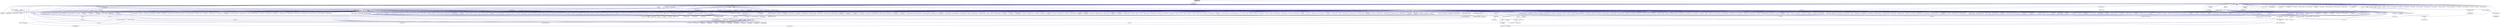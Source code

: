 digraph "invoke_function.hpp"
{
  edge [fontname="Helvetica",fontsize="10",labelfontname="Helvetica",labelfontsize="10"];
  node [fontname="Helvetica",fontsize="10",shape=record];
  Node268 [label="invoke_function.hpp",height=0.2,width=0.4,color="black", fillcolor="grey75", style="filled", fontcolor="black"];
  Node268 -> Node269 [dir="back",color="midnightblue",fontsize="10",style="solid",fontname="Helvetica"];
  Node269 [label="components.hpp",height=0.2,width=0.4,color="black", fillcolor="white", style="filled",URL="$d2/d8d/components_8hpp.html"];
  Node269 -> Node270 [dir="back",color="midnightblue",fontsize="10",style="solid",fontname="Helvetica"];
  Node270 [label="accumulator.hpp",height=0.2,width=0.4,color="black", fillcolor="white", style="filled",URL="$d4/d9d/server_2accumulator_8hpp.html"];
  Node270 -> Node271 [dir="back",color="midnightblue",fontsize="10",style="solid",fontname="Helvetica"];
  Node271 [label="accumulator.cpp",height=0.2,width=0.4,color="black", fillcolor="white", style="filled",URL="$d1/d81/accumulator_8cpp.html"];
  Node270 -> Node272 [dir="back",color="midnightblue",fontsize="10",style="solid",fontname="Helvetica"];
  Node272 [label="accumulator.hpp",height=0.2,width=0.4,color="black", fillcolor="white", style="filled",URL="$d8/d5e/accumulator_8hpp.html"];
  Node272 -> Node273 [dir="back",color="midnightblue",fontsize="10",style="solid",fontname="Helvetica"];
  Node273 [label="accumulator_client.cpp",height=0.2,width=0.4,color="black", fillcolor="white", style="filled",URL="$d7/dd0/accumulator__client_8cpp.html"];
  Node269 -> Node272 [dir="back",color="midnightblue",fontsize="10",style="solid",fontname="Helvetica"];
  Node269 -> Node274 [dir="back",color="midnightblue",fontsize="10",style="solid",fontname="Helvetica"];
  Node274 [label="template_accumulator.hpp",height=0.2,width=0.4,color="black", fillcolor="white", style="filled",URL="$d0/d3f/server_2template__accumulator_8hpp.html"];
  Node274 -> Node275 [dir="back",color="midnightblue",fontsize="10",style="solid",fontname="Helvetica"];
  Node275 [label="template_accumulator.hpp",height=0.2,width=0.4,color="black", fillcolor="white", style="filled",URL="$dd/da9/template__accumulator_8hpp.html"];
  Node275 -> Node276 [dir="back",color="midnightblue",fontsize="10",style="solid",fontname="Helvetica"];
  Node276 [label="template_accumulator\l_client.cpp",height=0.2,width=0.4,color="black", fillcolor="white", style="filled",URL="$df/d93/template__accumulator__client_8cpp.html"];
  Node269 -> Node277 [dir="back",color="midnightblue",fontsize="10",style="solid",fontname="Helvetica"];
  Node277 [label="template_function_accumulator.hpp",height=0.2,width=0.4,color="black", fillcolor="white", style="filled",URL="$d7/da6/server_2template__function__accumulator_8hpp.html"];
  Node277 -> Node278 [dir="back",color="midnightblue",fontsize="10",style="solid",fontname="Helvetica"];
  Node278 [label="template_function_accumulator.cpp",height=0.2,width=0.4,color="black", fillcolor="white", style="filled",URL="$d5/d02/template__function__accumulator_8cpp.html"];
  Node277 -> Node279 [dir="back",color="midnightblue",fontsize="10",style="solid",fontname="Helvetica"];
  Node279 [label="template_function_accumulator.hpp",height=0.2,width=0.4,color="black", fillcolor="white", style="filled",URL="$d3/de9/template__function__accumulator_8hpp.html"];
  Node279 -> Node280 [dir="back",color="midnightblue",fontsize="10",style="solid",fontname="Helvetica"];
  Node280 [label="template_function_accumulator\l_client.cpp",height=0.2,width=0.4,color="black", fillcolor="white", style="filled",URL="$d0/dc6/template__function__accumulator__client_8cpp.html"];
  Node269 -> Node275 [dir="back",color="midnightblue",fontsize="10",style="solid",fontname="Helvetica"];
  Node269 -> Node278 [dir="back",color="midnightblue",fontsize="10",style="solid",fontname="Helvetica"];
  Node269 -> Node279 [dir="back",color="midnightblue",fontsize="10",style="solid",fontname="Helvetica"];
  Node269 -> Node281 [dir="back",color="midnightblue",fontsize="10",style="solid",fontname="Helvetica"];
  Node281 [label="allgather_module.cpp",height=0.2,width=0.4,color="black", fillcolor="white", style="filled",URL="$df/de4/allgather__module_8cpp.html"];
  Node269 -> Node282 [dir="back",color="midnightblue",fontsize="10",style="solid",fontname="Helvetica"];
  Node282 [label="allgather.hpp",height=0.2,width=0.4,color="black", fillcolor="white", style="filled",URL="$d4/d4a/allgather_8hpp.html"];
  Node282 -> Node281 [dir="back",color="midnightblue",fontsize="10",style="solid",fontname="Helvetica"];
  Node282 -> Node283 [dir="back",color="midnightblue",fontsize="10",style="solid",fontname="Helvetica"];
  Node283 [label="allgather.cpp",height=0.2,width=0.4,color="black", fillcolor="white", style="filled",URL="$d7/d06/allgather_8cpp.html"];
  Node282 -> Node284 [dir="back",color="midnightblue",fontsize="10",style="solid",fontname="Helvetica"];
  Node284 [label="ag_client.cpp",height=0.2,width=0.4,color="black", fillcolor="white", style="filled",URL="$d4/d5d/ag__client_8cpp.html"];
  Node269 -> Node285 [dir="back",color="midnightblue",fontsize="10",style="solid",fontname="Helvetica"];
  Node285 [label="allgather_and_gate.hpp",height=0.2,width=0.4,color="black", fillcolor="white", style="filled",URL="$d9/dbb/allgather__and__gate_8hpp.html"];
  Node285 -> Node281 [dir="back",color="midnightblue",fontsize="10",style="solid",fontname="Helvetica"];
  Node285 -> Node286 [dir="back",color="midnightblue",fontsize="10",style="solid",fontname="Helvetica"];
  Node286 [label="allgather_and_gate.cpp",height=0.2,width=0.4,color="black", fillcolor="white", style="filled",URL="$d1/d56/allgather__and__gate_8cpp.html"];
  Node285 -> Node284 [dir="back",color="midnightblue",fontsize="10",style="solid",fontname="Helvetica"];
  Node269 -> Node287 [dir="back",color="midnightblue",fontsize="10",style="solid",fontname="Helvetica"];
  Node287 [label="cancelable_action.cpp",height=0.2,width=0.4,color="black", fillcolor="white", style="filled",URL="$d5/d0c/cancelable__action_8cpp.html"];
  Node269 -> Node288 [dir="back",color="midnightblue",fontsize="10",style="solid",fontname="Helvetica"];
  Node288 [label="cancelable_action.hpp",height=0.2,width=0.4,color="black", fillcolor="white", style="filled",URL="$d5/d4d/server_2cancelable__action_8hpp.html"];
  Node288 -> Node287 [dir="back",color="midnightblue",fontsize="10",style="solid",fontname="Helvetica"];
  Node288 -> Node289 [dir="back",color="midnightblue",fontsize="10",style="solid",fontname="Helvetica"];
  Node289 [label="cancelable_action.hpp",height=0.2,width=0.4,color="black", fillcolor="white", style="filled",URL="$d0/da3/stubs_2cancelable__action_8hpp.html"];
  Node289 -> Node290 [dir="back",color="midnightblue",fontsize="10",style="solid",fontname="Helvetica"];
  Node290 [label="cancelable_action.hpp",height=0.2,width=0.4,color="black", fillcolor="white", style="filled",URL="$d6/d28/cancelable__action_8hpp.html"];
  Node290 -> Node291 [dir="back",color="midnightblue",fontsize="10",style="solid",fontname="Helvetica"];
  Node291 [label="cancelable_action_client.cpp",height=0.2,width=0.4,color="black", fillcolor="white", style="filled",URL="$d1/db8/cancelable__action__client_8cpp.html"];
  Node269 -> Node290 [dir="back",color="midnightblue",fontsize="10",style="solid",fontname="Helvetica"];
  Node269 -> Node292 [dir="back",color="midnightblue",fontsize="10",style="solid",fontname="Helvetica"];
  Node292 [label="hello_world_component.hpp",height=0.2,width=0.4,color="black", fillcolor="white", style="filled",URL="$df/df0/hello__world__component_8hpp.html"];
  Node292 -> Node293 [dir="back",color="midnightblue",fontsize="10",style="solid",fontname="Helvetica"];
  Node293 [label="hello_world_client.cpp",height=0.2,width=0.4,color="black", fillcolor="white", style="filled",URL="$d5/da6/hello__world__client_8cpp.html"];
  Node292 -> Node294 [dir="back",color="midnightblue",fontsize="10",style="solid",fontname="Helvetica"];
  Node294 [label="hello_world_component.cpp",height=0.2,width=0.4,color="black", fillcolor="white", style="filled",URL="$d8/daa/hello__world__component_8cpp.html"];
  Node269 -> Node295 [dir="back",color="midnightblue",fontsize="10",style="solid",fontname="Helvetica"];
  Node295 [label="row.hpp",height=0.2,width=0.4,color="black", fillcolor="white", style="filled",URL="$de/d74/server_2row_8hpp.html"];
  Node295 -> Node296 [dir="back",color="midnightblue",fontsize="10",style="solid",fontname="Helvetica"];
  Node296 [label="row.hpp",height=0.2,width=0.4,color="black", fillcolor="white", style="filled",URL="$dc/d69/row_8hpp.html"];
  Node296 -> Node297 [dir="back",color="midnightblue",fontsize="10",style="solid",fontname="Helvetica"];
  Node297 [label="grid.hpp",height=0.2,width=0.4,color="black", fillcolor="white", style="filled",URL="$dc/d8a/grid_8hpp.html"];
  Node297 -> Node298 [dir="back",color="midnightblue",fontsize="10",style="solid",fontname="Helvetica"];
  Node298 [label="jacobi.cpp",height=0.2,width=0.4,color="black", fillcolor="white", style="filled",URL="$d2/d27/jacobi_8cpp.html"];
  Node297 -> Node299 [dir="back",color="midnightblue",fontsize="10",style="solid",fontname="Helvetica"];
  Node299 [label="solver.hpp",height=0.2,width=0.4,color="black", fillcolor="white", style="filled",URL="$db/d9a/server_2solver_8hpp.html"];
  Node299 -> Node300 [dir="back",color="midnightblue",fontsize="10",style="solid",fontname="Helvetica"];
  Node300 [label="solver.hpp",height=0.2,width=0.4,color="black", fillcolor="white", style="filled",URL="$d2/d1c/solver_8hpp.html"];
  Node300 -> Node298 [dir="back",color="midnightblue",fontsize="10",style="solid",fontname="Helvetica"];
  Node299 -> Node301 [dir="back",color="midnightblue",fontsize="10",style="solid",fontname="Helvetica"];
  Node301 [label="solver.cpp",height=0.2,width=0.4,color="black", fillcolor="white", style="filled",URL="$d6/d94/solver_8cpp.html"];
  Node297 -> Node300 [dir="back",color="midnightblue",fontsize="10",style="solid",fontname="Helvetica"];
  Node297 -> Node302 [dir="back",color="midnightblue",fontsize="10",style="solid",fontname="Helvetica"];
  Node302 [label="grid.cpp",height=0.2,width=0.4,color="black", fillcolor="white", style="filled",URL="$d6/d1b/jacobi__component_2grid_8cpp.html"];
  Node296 -> Node303 [dir="back",color="midnightblue",fontsize="10",style="solid",fontname="Helvetica"];
  Node303 [label="stencil_iterator.hpp",height=0.2,width=0.4,color="black", fillcolor="white", style="filled",URL="$dc/d5c/server_2stencil__iterator_8hpp.html"];
  Node303 -> Node299 [dir="back",color="midnightblue",fontsize="10",style="solid",fontname="Helvetica"];
  Node303 -> Node304 [dir="back",color="midnightblue",fontsize="10",style="solid",fontname="Helvetica"];
  Node304 [label="stencil_iterator.cpp",height=0.2,width=0.4,color="black", fillcolor="white", style="filled",URL="$d6/de1/server_2stencil__iterator_8cpp.html"];
  Node303 -> Node305 [dir="back",color="midnightblue",fontsize="10",style="solid",fontname="Helvetica"];
  Node305 [label="stencil_iterator.cpp",height=0.2,width=0.4,color="black", fillcolor="white", style="filled",URL="$d7/d71/stencil__iterator_8cpp.html"];
  Node296 -> Node302 [dir="back",color="midnightblue",fontsize="10",style="solid",fontname="Helvetica"];
  Node295 -> Node306 [dir="back",color="midnightblue",fontsize="10",style="solid",fontname="Helvetica"];
  Node306 [label="row.cpp",height=0.2,width=0.4,color="black", fillcolor="white", style="filled",URL="$d3/d86/server_2row_8cpp.html"];
  Node269 -> Node303 [dir="back",color="midnightblue",fontsize="10",style="solid",fontname="Helvetica"];
  Node269 -> Node299 [dir="back",color="midnightblue",fontsize="10",style="solid",fontname="Helvetica"];
  Node269 -> Node307 [dir="back",color="midnightblue",fontsize="10",style="solid",fontname="Helvetica"];
  Node307 [label="jacobi_component.cpp",height=0.2,width=0.4,color="black", fillcolor="white", style="filled",URL="$d1/d25/jacobi__component_8cpp.html"];
  Node269 -> Node308 [dir="back",color="midnightblue",fontsize="10",style="solid",fontname="Helvetica"];
  Node308 [label="nqueen.hpp",height=0.2,width=0.4,color="black", fillcolor="white", style="filled",URL="$de/d58/server_2nqueen_8hpp.html"];
  Node308 -> Node309 [dir="back",color="midnightblue",fontsize="10",style="solid",fontname="Helvetica"];
  Node309 [label="nqueen.cpp",height=0.2,width=0.4,color="black", fillcolor="white", style="filled",URL="$db/dca/nqueen_8cpp.html"];
  Node308 -> Node310 [dir="back",color="midnightblue",fontsize="10",style="solid",fontname="Helvetica"];
  Node310 [label="nqueen.hpp",height=0.2,width=0.4,color="black", fillcolor="white", style="filled",URL="$da/dfd/stubs_2nqueen_8hpp.html"];
  Node310 -> Node311 [dir="back",color="midnightblue",fontsize="10",style="solid",fontname="Helvetica"];
  Node311 [label="nqueen.hpp",height=0.2,width=0.4,color="black", fillcolor="white", style="filled",URL="$d0/d07/nqueen_8hpp.html"];
  Node311 -> Node312 [dir="back",color="midnightblue",fontsize="10",style="solid",fontname="Helvetica"];
  Node312 [label="nqueen_client.cpp",height=0.2,width=0.4,color="black", fillcolor="white", style="filled",URL="$d3/d5e/nqueen__client_8cpp.html"];
  Node269 -> Node313 [dir="back",color="midnightblue",fontsize="10",style="solid",fontname="Helvetica"];
  Node313 [label="sine.cpp",height=0.2,width=0.4,color="black", fillcolor="white", style="filled",URL="$d3/d0d/server_2sine_8cpp.html"];
  Node269 -> Node314 [dir="back",color="midnightblue",fontsize="10",style="solid",fontname="Helvetica"];
  Node314 [label="component_ctors.cpp",height=0.2,width=0.4,color="black", fillcolor="white", style="filled",URL="$d3/d2a/component__ctors_8cpp.html"];
  Node269 -> Node315 [dir="back",color="midnightblue",fontsize="10",style="solid",fontname="Helvetica"];
  Node315 [label="component_in_executable.cpp",height=0.2,width=0.4,color="black", fillcolor="white", style="filled",URL="$d8/d4b/component__in__executable_8cpp.html"];
  Node269 -> Node316 [dir="back",color="midnightblue",fontsize="10",style="solid",fontname="Helvetica"];
  Node316 [label="component_inheritance.cpp",height=0.2,width=0.4,color="black", fillcolor="white", style="filled",URL="$d8/d55/component__inheritance_8cpp.html"];
  Node269 -> Node317 [dir="back",color="midnightblue",fontsize="10",style="solid",fontname="Helvetica"];
  Node317 [label="component_with_executor.cpp",height=0.2,width=0.4,color="black", fillcolor="white", style="filled",URL="$d4/d20/component__with__executor_8cpp.html"];
  Node269 -> Node318 [dir="back",color="midnightblue",fontsize="10",style="solid",fontname="Helvetica"];
  Node318 [label="factorial.cpp",height=0.2,width=0.4,color="black", fillcolor="white", style="filled",URL="$d9/d00/factorial_8cpp.html"];
  Node269 -> Node319 [dir="back",color="midnightblue",fontsize="10",style="solid",fontname="Helvetica"];
  Node319 [label="hello_world.cpp",height=0.2,width=0.4,color="black", fillcolor="white", style="filled",URL="$d0/d67/hello__world_8cpp.html"];
  Node269 -> Node320 [dir="back",color="midnightblue",fontsize="10",style="solid",fontname="Helvetica"];
  Node320 [label="latch_local.cpp",height=0.2,width=0.4,color="black", fillcolor="white", style="filled",URL="$dd/dd3/latch__local_8cpp.html"];
  Node269 -> Node321 [dir="back",color="midnightblue",fontsize="10",style="solid",fontname="Helvetica"];
  Node321 [label="latch_remote.cpp",height=0.2,width=0.4,color="black", fillcolor="white", style="filled",URL="$df/d59/latch__remote_8cpp.html"];
  Node269 -> Node322 [dir="back",color="midnightblue",fontsize="10",style="solid",fontname="Helvetica"];
  Node322 [label="pingpong.cpp",height=0.2,width=0.4,color="black", fillcolor="white", style="filled",URL="$dd/d4d/pingpong_8cpp.html"];
  Node269 -> Node323 [dir="back",color="midnightblue",fontsize="10",style="solid",fontname="Helvetica"];
  Node323 [label="random_mem_access.hpp",height=0.2,width=0.4,color="black", fillcolor="white", style="filled",URL="$d0/d19/server_2random__mem__access_8hpp.html"];
  Node323 -> Node324 [dir="back",color="midnightblue",fontsize="10",style="solid",fontname="Helvetica"];
  Node324 [label="random_mem_access.cpp",height=0.2,width=0.4,color="black", fillcolor="white", style="filled",URL="$d1/d51/random__mem__access_8cpp.html"];
  Node323 -> Node325 [dir="back",color="midnightblue",fontsize="10",style="solid",fontname="Helvetica"];
  Node325 [label="random_mem_access.hpp",height=0.2,width=0.4,color="black", fillcolor="white", style="filled",URL="$d3/d32/stubs_2random__mem__access_8hpp.html"];
  Node325 -> Node326 [dir="back",color="midnightblue",fontsize="10",style="solid",fontname="Helvetica"];
  Node326 [label="random_mem_access.hpp",height=0.2,width=0.4,color="black", fillcolor="white", style="filled",URL="$db/de8/random__mem__access_8hpp.html"];
  Node326 -> Node327 [dir="back",color="midnightblue",fontsize="10",style="solid",fontname="Helvetica"];
  Node327 [label="random_mem_access_client.cpp",height=0.2,width=0.4,color="black", fillcolor="white", style="filled",URL="$df/d1b/random__mem__access__client_8cpp.html"];
  Node269 -> Node328 [dir="back",color="midnightblue",fontsize="10",style="solid",fontname="Helvetica"];
  Node328 [label="sheneos_compare.cpp",height=0.2,width=0.4,color="black", fillcolor="white", style="filled",URL="$dc/d11/sheneos__compare_8cpp.html"];
  Node269 -> Node329 [dir="back",color="midnightblue",fontsize="10",style="solid",fontname="Helvetica"];
  Node329 [label="throttle.hpp",height=0.2,width=0.4,color="black", fillcolor="white", style="filled",URL="$db/dc9/server_2throttle_8hpp.html"];
  Node329 -> Node330 [dir="back",color="midnightblue",fontsize="10",style="solid",fontname="Helvetica"];
  Node330 [label="throttle.cpp",height=0.2,width=0.4,color="black", fillcolor="white", style="filled",URL="$de/d56/server_2throttle_8cpp.html"];
  Node329 -> Node331 [dir="back",color="midnightblue",fontsize="10",style="solid",fontname="Helvetica"];
  Node331 [label="throttle.hpp",height=0.2,width=0.4,color="black", fillcolor="white", style="filled",URL="$d5/dec/stubs_2throttle_8hpp.html"];
  Node331 -> Node332 [dir="back",color="midnightblue",fontsize="10",style="solid",fontname="Helvetica"];
  Node332 [label="throttle.hpp",height=0.2,width=0.4,color="black", fillcolor="white", style="filled",URL="$d2/d2e/throttle_8hpp.html"];
  Node332 -> Node333 [dir="back",color="midnightblue",fontsize="10",style="solid",fontname="Helvetica"];
  Node333 [label="throttle.cpp",height=0.2,width=0.4,color="black", fillcolor="white", style="filled",URL="$db/d02/throttle_8cpp.html"];
  Node332 -> Node334 [dir="back",color="midnightblue",fontsize="10",style="solid",fontname="Helvetica"];
  Node334 [label="throttle_client.cpp",height=0.2,width=0.4,color="black", fillcolor="white", style="filled",URL="$d0/db7/throttle__client_8cpp.html"];
  Node269 -> Node334 [dir="back",color="midnightblue",fontsize="10",style="solid",fontname="Helvetica"];
  Node269 -> Node335 [dir="back",color="midnightblue",fontsize="10",style="solid",fontname="Helvetica"];
  Node335 [label="simple_central_tuplespace.hpp",height=0.2,width=0.4,color="black", fillcolor="white", style="filled",URL="$db/d69/server_2simple__central__tuplespace_8hpp.html"];
  Node335 -> Node336 [dir="back",color="midnightblue",fontsize="10",style="solid",fontname="Helvetica"];
  Node336 [label="simple_central_tuplespace.cpp",height=0.2,width=0.4,color="black", fillcolor="white", style="filled",URL="$d3/dec/simple__central__tuplespace_8cpp.html"];
  Node335 -> Node337 [dir="back",color="midnightblue",fontsize="10",style="solid",fontname="Helvetica"];
  Node337 [label="simple_central_tuplespace.hpp",height=0.2,width=0.4,color="black", fillcolor="white", style="filled",URL="$d0/d4b/stubs_2simple__central__tuplespace_8hpp.html"];
  Node337 -> Node338 [dir="back",color="midnightblue",fontsize="10",style="solid",fontname="Helvetica"];
  Node338 [label="simple_central_tuplespace.hpp",height=0.2,width=0.4,color="black", fillcolor="white", style="filled",URL="$d5/ddd/simple__central__tuplespace_8hpp.html"];
  Node338 -> Node339 [dir="back",color="midnightblue",fontsize="10",style="solid",fontname="Helvetica"];
  Node339 [label="simple_central_tuplespace\l_client.cpp",height=0.2,width=0.4,color="black", fillcolor="white", style="filled",URL="$d1/d7b/simple__central__tuplespace__client_8cpp.html"];
  Node269 -> Node340 [dir="back",color="midnightblue",fontsize="10",style="solid",fontname="Helvetica"];
  Node340 [label="tuples_warehouse.hpp",height=0.2,width=0.4,color="black", fillcolor="white", style="filled",URL="$da/de6/tuples__warehouse_8hpp.html"];
  Node340 -> Node335 [dir="back",color="midnightblue",fontsize="10",style="solid",fontname="Helvetica"];
  Node269 -> Node338 [dir="back",color="midnightblue",fontsize="10",style="solid",fontname="Helvetica"];
  Node269 -> Node341 [dir="back",color="midnightblue",fontsize="10",style="solid",fontname="Helvetica"];
  Node341 [label="iostreams.hpp",height=0.2,width=0.4,color="black", fillcolor="white", style="filled",URL="$de/d22/iostreams_8hpp.html"];
  Node341 -> Node283 [dir="back",color="midnightblue",fontsize="10",style="solid",fontname="Helvetica"];
  Node341 -> Node286 [dir="back",color="midnightblue",fontsize="10",style="solid",fontname="Helvetica"];
  Node341 -> Node342 [dir="back",color="midnightblue",fontsize="10",style="solid",fontname="Helvetica"];
  Node342 [label="async_io_action.cpp",height=0.2,width=0.4,color="black", fillcolor="white", style="filled",URL="$d3/df5/async__io__action_8cpp.html"];
  Node341 -> Node343 [dir="back",color="midnightblue",fontsize="10",style="solid",fontname="Helvetica"];
  Node343 [label="async_io_external.cpp",height=0.2,width=0.4,color="black", fillcolor="white", style="filled",URL="$da/d9a/async__io__external_8cpp.html"];
  Node341 -> Node344 [dir="back",color="midnightblue",fontsize="10",style="solid",fontname="Helvetica"];
  Node344 [label="async_io_low_level.cpp",height=0.2,width=0.4,color="black", fillcolor="white", style="filled",URL="$dc/d10/async__io__low__level_8cpp.html"];
  Node341 -> Node345 [dir="back",color="midnightblue",fontsize="10",style="solid",fontname="Helvetica"];
  Node345 [label="async_io_simple.cpp",height=0.2,width=0.4,color="black", fillcolor="white", style="filled",URL="$da/db7/async__io__simple_8cpp.html"];
  Node341 -> Node346 [dir="back",color="midnightblue",fontsize="10",style="solid",fontname="Helvetica"];
  Node346 [label="os_thread_num.cpp",height=0.2,width=0.4,color="black", fillcolor="white", style="filled",URL="$d2/dfb/os__thread__num_8cpp.html"];
  Node341 -> Node347 [dir="back",color="midnightblue",fontsize="10",style="solid",fontname="Helvetica"];
  Node347 [label="rnd_future_reduce.cpp",height=0.2,width=0.4,color="black", fillcolor="white", style="filled",URL="$d1/db5/rnd__future__reduce_8cpp.html"];
  Node341 -> Node348 [dir="back",color="midnightblue",fontsize="10",style="solid",fontname="Helvetica"];
  Node348 [label="heartbeat_console.cpp",height=0.2,width=0.4,color="black", fillcolor="white", style="filled",URL="$da/de8/heartbeat__console_8cpp.html"];
  Node341 -> Node294 [dir="back",color="midnightblue",fontsize="10",style="solid",fontname="Helvetica"];
  Node341 -> Node298 [dir="back",color="midnightblue",fontsize="10",style="solid",fontname="Helvetica"];
  Node341 -> Node303 [dir="back",color="midnightblue",fontsize="10",style="solid",fontname="Helvetica"];
  Node341 -> Node302 [dir="back",color="midnightblue",fontsize="10",style="solid",fontname="Helvetica"];
  Node341 -> Node349 [dir="back",color="midnightblue",fontsize="10",style="solid",fontname="Helvetica"];
  Node349 [label="access_counter_set.cpp",height=0.2,width=0.4,color="black", fillcolor="white", style="filled",URL="$dc/d52/access__counter__set_8cpp.html"];
  Node341 -> Node350 [dir="back",color="midnightblue",fontsize="10",style="solid",fontname="Helvetica"];
  Node350 [label="1d_wave_equation.cpp",height=0.2,width=0.4,color="black", fillcolor="white", style="filled",URL="$da/dab/1d__wave__equation_8cpp.html"];
  Node341 -> Node351 [dir="back",color="midnightblue",fontsize="10",style="solid",fontname="Helvetica"];
  Node351 [label="allow_unknown_options.cpp",height=0.2,width=0.4,color="black", fillcolor="white", style="filled",URL="$d9/dc9/allow__unknown__options_8cpp.html"];
  Node341 -> Node352 [dir="back",color="midnightblue",fontsize="10",style="solid",fontname="Helvetica"];
  Node352 [label="command_line_handling.cpp",height=0.2,width=0.4,color="black", fillcolor="white", style="filled",URL="$d4/d05/examples_2quickstart_2command__line__handling_8cpp.html"];
  Node341 -> Node314 [dir="back",color="midnightblue",fontsize="10",style="solid",fontname="Helvetica"];
  Node341 -> Node315 [dir="back",color="midnightblue",fontsize="10",style="solid",fontname="Helvetica"];
  Node341 -> Node316 [dir="back",color="midnightblue",fontsize="10",style="solid",fontname="Helvetica"];
  Node341 -> Node317 [dir="back",color="midnightblue",fontsize="10",style="solid",fontname="Helvetica"];
  Node341 -> Node353 [dir="back",color="midnightblue",fontsize="10",style="solid",fontname="Helvetica"];
  Node353 [label="customize_async.cpp",height=0.2,width=0.4,color="black", fillcolor="white", style="filled",URL="$d0/d82/customize__async_8cpp.html"];
  Node341 -> Node354 [dir="back",color="midnightblue",fontsize="10",style="solid",fontname="Helvetica"];
  Node354 [label="enumerate_threads.cpp",height=0.2,width=0.4,color="black", fillcolor="white", style="filled",URL="$d3/dd4/enumerate__threads_8cpp.html"];
  Node341 -> Node355 [dir="back",color="midnightblue",fontsize="10",style="solid",fontname="Helvetica"];
  Node355 [label="error_handling.cpp",height=0.2,width=0.4,color="black", fillcolor="white", style="filled",URL="$d9/d96/error__handling_8cpp.html"];
  Node341 -> Node356 [dir="back",color="midnightblue",fontsize="10",style="solid",fontname="Helvetica"];
  Node356 [label="event_synchronization.cpp",height=0.2,width=0.4,color="black", fillcolor="white", style="filled",URL="$d0/d35/event__synchronization_8cpp.html"];
  Node341 -> Node357 [dir="back",color="midnightblue",fontsize="10",style="solid",fontname="Helvetica"];
  Node357 [label="fractals.cpp",height=0.2,width=0.4,color="black", fillcolor="white", style="filled",URL="$d8/d58/fractals_8cpp.html"];
  Node341 -> Node358 [dir="back",color="midnightblue",fontsize="10",style="solid",fontname="Helvetica"];
  Node358 [label="fractals_executor.cpp",height=0.2,width=0.4,color="black", fillcolor="white", style="filled",URL="$d9/da9/fractals__executor_8cpp.html"];
  Node341 -> Node319 [dir="back",color="midnightblue",fontsize="10",style="solid",fontname="Helvetica"];
  Node341 -> Node359 [dir="back",color="midnightblue",fontsize="10",style="solid",fontname="Helvetica"];
  Node359 [label="interval_timer.cpp",height=0.2,width=0.4,color="black", fillcolor="white", style="filled",URL="$de/df1/examples_2quickstart_2interval__timer_8cpp.html"];
  Node341 -> Node360 [dir="back",color="midnightblue",fontsize="10",style="solid",fontname="Helvetica"];
  Node360 [label="local_channel.cpp",height=0.2,width=0.4,color="black", fillcolor="white", style="filled",URL="$d0/d3e/local__channel_8cpp.html"];
  Node341 -> Node322 [dir="back",color="midnightblue",fontsize="10",style="solid",fontname="Helvetica"];
  Node341 -> Node361 [dir="back",color="midnightblue",fontsize="10",style="solid",fontname="Helvetica"];
  Node361 [label="shared_mutex.cpp",height=0.2,width=0.4,color="black", fillcolor="white", style="filled",URL="$da/d0b/shared__mutex_8cpp.html"];
  Node341 -> Node362 [dir="back",color="midnightblue",fontsize="10",style="solid",fontname="Helvetica"];
  Node362 [label="sierpinski.cpp",height=0.2,width=0.4,color="black", fillcolor="white", style="filled",URL="$d3/d7e/sierpinski_8cpp.html"];
  Node341 -> Node363 [dir="back",color="midnightblue",fontsize="10",style="solid",fontname="Helvetica"];
  Node363 [label="simple_future_continuation.cpp",height=0.2,width=0.4,color="black", fillcolor="white", style="filled",URL="$d8/d3c/simple__future__continuation_8cpp.html"];
  Node341 -> Node364 [dir="back",color="midnightblue",fontsize="10",style="solid",fontname="Helvetica"];
  Node364 [label="simplest_hello_world.cpp",height=0.2,width=0.4,color="black", fillcolor="white", style="filled",URL="$d7/ddc/simplest__hello__world_8cpp.html"];
  Node341 -> Node365 [dir="back",color="midnightblue",fontsize="10",style="solid",fontname="Helvetica"];
  Node365 [label="sort_by_key_demo.cpp",height=0.2,width=0.4,color="black", fillcolor="white", style="filled",URL="$da/d20/sort__by__key__demo_8cpp.html"];
  Node341 -> Node366 [dir="back",color="midnightblue",fontsize="10",style="solid",fontname="Helvetica"];
  Node366 [label="timed_futures.cpp",height=0.2,width=0.4,color="black", fillcolor="white", style="filled",URL="$d6/d8d/timed__futures_8cpp.html"];
  Node341 -> Node367 [dir="back",color="midnightblue",fontsize="10",style="solid",fontname="Helvetica"];
  Node367 [label="vector_counting_dotproduct.cpp",height=0.2,width=0.4,color="black", fillcolor="white", style="filled",URL="$df/de9/vector__counting__dotproduct_8cpp.html"];
  Node341 -> Node368 [dir="back",color="midnightblue",fontsize="10",style="solid",fontname="Helvetica"];
  Node368 [label="vector_zip_dotproduct.cpp",height=0.2,width=0.4,color="black", fillcolor="white", style="filled",URL="$dc/d18/vector__zip__dotproduct_8cpp.html"];
  Node341 -> Node369 [dir="back",color="midnightblue",fontsize="10",style="solid",fontname="Helvetica"];
  Node369 [label="oversubscribing_resource\l_partitioner.cpp",height=0.2,width=0.4,color="black", fillcolor="white", style="filled",URL="$dd/dee/oversubscribing__resource__partitioner_8cpp.html"];
  Node341 -> Node370 [dir="back",color="midnightblue",fontsize="10",style="solid",fontname="Helvetica"];
  Node370 [label="simple_resource_partitioner.cpp",height=0.2,width=0.4,color="black", fillcolor="white", style="filled",URL="$d5/df9/simple__resource__partitioner_8cpp.html"];
  Node341 -> Node371 [dir="back",color="midnightblue",fontsize="10",style="solid",fontname="Helvetica"];
  Node371 [label="thread_aware_timer.cpp",height=0.2,width=0.4,color="black", fillcolor="white", style="filled",URL="$df/d11/examples_2thread__aware__timer_2thread__aware__timer_8cpp.html"];
  Node341 -> Node339 [dir="back",color="midnightblue",fontsize="10",style="solid",fontname="Helvetica"];
  Node341 -> Node372 [dir="back",color="midnightblue",fontsize="10",style="solid",fontname="Helvetica"];
  Node372 [label="foreach_scaling.cpp",height=0.2,width=0.4,color="black", fillcolor="white", style="filled",URL="$d4/d94/foreach__scaling_8cpp.html"];
  Node341 -> Node373 [dir="back",color="midnightblue",fontsize="10",style="solid",fontname="Helvetica"];
  Node373 [label="future_overhead.cpp",height=0.2,width=0.4,color="black", fillcolor="white", style="filled",URL="$d3/d79/future__overhead_8cpp.html"];
  Node341 -> Node374 [dir="back",color="midnightblue",fontsize="10",style="solid",fontname="Helvetica"];
  Node374 [label="hpx_heterogeneous_timed\l_task_spawn.cpp",height=0.2,width=0.4,color="black", fillcolor="white", style="filled",URL="$dd/d27/hpx__heterogeneous__timed__task__spawn_8cpp.html"];
  Node341 -> Node375 [dir="back",color="midnightblue",fontsize="10",style="solid",fontname="Helvetica"];
  Node375 [label="hpx_homogeneous_timed\l_task_spawn_executors.cpp",height=0.2,width=0.4,color="black", fillcolor="white", style="filled",URL="$d1/d3b/hpx__homogeneous__timed__task__spawn__executors_8cpp.html"];
  Node341 -> Node376 [dir="back",color="midnightblue",fontsize="10",style="solid",fontname="Helvetica"];
  Node376 [label="parent_vs_child_stealing.cpp",height=0.2,width=0.4,color="black", fillcolor="white", style="filled",URL="$d2/d07/parent__vs__child__stealing_8cpp.html"];
  Node341 -> Node377 [dir="back",color="midnightblue",fontsize="10",style="solid",fontname="Helvetica"];
  Node377 [label="partitioned_vector\l_foreach.cpp",height=0.2,width=0.4,color="black", fillcolor="white", style="filled",URL="$df/d5f/partitioned__vector__foreach_8cpp.html"];
  Node341 -> Node378 [dir="back",color="midnightblue",fontsize="10",style="solid",fontname="Helvetica"];
  Node378 [label="serialization_overhead.cpp",height=0.2,width=0.4,color="black", fillcolor="white", style="filled",URL="$d3/df8/serialization__overhead_8cpp.html"];
  Node341 -> Node379 [dir="back",color="midnightblue",fontsize="10",style="solid",fontname="Helvetica"];
  Node379 [label="sizeof.cpp",height=0.2,width=0.4,color="black", fillcolor="white", style="filled",URL="$d3/d0f/sizeof_8cpp.html"];
  Node341 -> Node380 [dir="back",color="midnightblue",fontsize="10",style="solid",fontname="Helvetica"];
  Node380 [label="skynet.cpp",height=0.2,width=0.4,color="black", fillcolor="white", style="filled",URL="$d0/dc3/skynet_8cpp.html"];
  Node341 -> Node381 [dir="back",color="midnightblue",fontsize="10",style="solid",fontname="Helvetica"];
  Node381 [label="spinlock_overhead1.cpp",height=0.2,width=0.4,color="black", fillcolor="white", style="filled",URL="$d0/d32/spinlock__overhead1_8cpp.html"];
  Node341 -> Node382 [dir="back",color="midnightblue",fontsize="10",style="solid",fontname="Helvetica"];
  Node382 [label="spinlock_overhead2.cpp",height=0.2,width=0.4,color="black", fillcolor="white", style="filled",URL="$de/d55/spinlock__overhead2_8cpp.html"];
  Node341 -> Node383 [dir="back",color="midnightblue",fontsize="10",style="solid",fontname="Helvetica"];
  Node383 [label="stencil3_iterators.cpp",height=0.2,width=0.4,color="black", fillcolor="white", style="filled",URL="$db/d9e/stencil3__iterators_8cpp.html"];
  Node341 -> Node384 [dir="back",color="midnightblue",fontsize="10",style="solid",fontname="Helvetica"];
  Node384 [label="stream.cpp",height=0.2,width=0.4,color="black", fillcolor="white", style="filled",URL="$da/d5f/stream_8cpp.html"];
  Node341 -> Node385 [dir="back",color="midnightblue",fontsize="10",style="solid",fontname="Helvetica"];
  Node385 [label="transform_reduce_binary\l_scaling.cpp",height=0.2,width=0.4,color="black", fillcolor="white", style="filled",URL="$d1/dae/transform__reduce__binary__scaling_8cpp.html"];
  Node341 -> Node386 [dir="back",color="midnightblue",fontsize="10",style="solid",fontname="Helvetica"];
  Node386 [label="transform_reduce_scaling.cpp",height=0.2,width=0.4,color="black", fillcolor="white", style="filled",URL="$db/d2a/transform__reduce__scaling_8cpp.html"];
  Node341 -> Node387 [dir="back",color="midnightblue",fontsize="10",style="solid",fontname="Helvetica"];
  Node387 [label="wait_all_timings.cpp",height=0.2,width=0.4,color="black", fillcolor="white", style="filled",URL="$d5/da1/wait__all__timings_8cpp.html"];
  Node341 -> Node388 [dir="back",color="midnightblue",fontsize="10",style="solid",fontname="Helvetica"];
  Node388 [label="minmax_element_performance.cpp",height=0.2,width=0.4,color="black", fillcolor="white", style="filled",URL="$d9/d93/minmax__element__performance_8cpp.html"];
  Node341 -> Node389 [dir="back",color="midnightblue",fontsize="10",style="solid",fontname="Helvetica"];
  Node389 [label="osu_bcast.cpp",height=0.2,width=0.4,color="black", fillcolor="white", style="filled",URL="$d3/dca/osu__bcast_8cpp.html"];
  Node341 -> Node390 [dir="back",color="midnightblue",fontsize="10",style="solid",fontname="Helvetica"];
  Node390 [label="osu_bibw.cpp",height=0.2,width=0.4,color="black", fillcolor="white", style="filled",URL="$d2/d04/osu__bibw_8cpp.html"];
  Node341 -> Node391 [dir="back",color="midnightblue",fontsize="10",style="solid",fontname="Helvetica"];
  Node391 [label="osu_bw.cpp",height=0.2,width=0.4,color="black", fillcolor="white", style="filled",URL="$d4/d20/osu__bw_8cpp.html"];
  Node341 -> Node392 [dir="back",color="midnightblue",fontsize="10",style="solid",fontname="Helvetica"];
  Node392 [label="osu_latency.cpp",height=0.2,width=0.4,color="black", fillcolor="white", style="filled",URL="$df/d58/osu__latency_8cpp.html"];
  Node341 -> Node393 [dir="back",color="midnightblue",fontsize="10",style="solid",fontname="Helvetica"];
  Node393 [label="osu_multi_lat.cpp",height=0.2,width=0.4,color="black", fillcolor="white", style="filled",URL="$d7/d91/osu__multi__lat_8cpp.html"];
  Node341 -> Node394 [dir="back",color="midnightblue",fontsize="10",style="solid",fontname="Helvetica"];
  Node394 [label="osu_scatter.cpp",height=0.2,width=0.4,color="black", fillcolor="white", style="filled",URL="$d4/d4c/osu__scatter_8cpp.html"];
  Node341 -> Node395 [dir="back",color="midnightblue",fontsize="10",style="solid",fontname="Helvetica"];
  Node395 [label="pingpong_performance.cpp",height=0.2,width=0.4,color="black", fillcolor="white", style="filled",URL="$de/d03/pingpong__performance_8cpp.html"];
  Node341 -> Node396 [dir="back",color="midnightblue",fontsize="10",style="solid",fontname="Helvetica"];
  Node396 [label="plain_action_1330.cpp",height=0.2,width=0.4,color="black", fillcolor="white", style="filled",URL="$d4/def/plain__action__1330_8cpp.html"];
  Node341 -> Node397 [dir="back",color="midnightblue",fontsize="10",style="solid",fontname="Helvetica"];
  Node397 [label="client_1950.cpp",height=0.2,width=0.4,color="black", fillcolor="white", style="filled",URL="$d0/d79/client__1950_8cpp.html"];
  Node341 -> Node398 [dir="back",color="midnightblue",fontsize="10",style="solid",fontname="Helvetica"];
  Node398 [label="lost_output_2236.cpp",height=0.2,width=0.4,color="black", fillcolor="white", style="filled",URL="$db/dd0/lost__output__2236_8cpp.html"];
  Node341 -> Node399 [dir="back",color="midnightblue",fontsize="10",style="solid",fontname="Helvetica"];
  Node399 [label="no_output_1173.cpp",height=0.2,width=0.4,color="black", fillcolor="white", style="filled",URL="$de/d67/no__output__1173_8cpp.html"];
  Node341 -> Node400 [dir="back",color="midnightblue",fontsize="10",style="solid",fontname="Helvetica"];
  Node400 [label="dataflow_future_swap.cpp",height=0.2,width=0.4,color="black", fillcolor="white", style="filled",URL="$dc/d8c/dataflow__future__swap_8cpp.html"];
  Node341 -> Node401 [dir="back",color="midnightblue",fontsize="10",style="solid",fontname="Helvetica"];
  Node401 [label="dataflow_future_swap2.cpp",height=0.2,width=0.4,color="black", fillcolor="white", style="filled",URL="$d1/db3/dataflow__future__swap2_8cpp.html"];
  Node341 -> Node402 [dir="back",color="midnightblue",fontsize="10",style="solid",fontname="Helvetica"];
  Node402 [label="promise_1620.cpp",height=0.2,width=0.4,color="black", fillcolor="white", style="filled",URL="$d2/d67/promise__1620_8cpp.html"];
  Node341 -> Node403 [dir="back",color="midnightblue",fontsize="10",style="solid",fontname="Helvetica"];
  Node403 [label="wait_all_hang_1946.cpp",height=0.2,width=0.4,color="black", fillcolor="white", style="filled",URL="$d5/d69/wait__all__hang__1946_8cpp.html"];
  Node341 -> Node404 [dir="back",color="midnightblue",fontsize="10",style="solid",fontname="Helvetica"];
  Node404 [label="function_argument.cpp",height=0.2,width=0.4,color="black", fillcolor="white", style="filled",URL="$db/da3/function__argument_8cpp.html"];
  Node341 -> Node405 [dir="back",color="midnightblue",fontsize="10",style="solid",fontname="Helvetica"];
  Node405 [label="function_serialization\l_728.cpp",height=0.2,width=0.4,color="black", fillcolor="white", style="filled",URL="$d8/db1/function__serialization__728_8cpp.html"];
  Node341 -> Node406 [dir="back",color="midnightblue",fontsize="10",style="solid",fontname="Helvetica"];
  Node406 [label="managed_refcnt_checker.cpp",height=0.2,width=0.4,color="black", fillcolor="white", style="filled",URL="$d7/d11/server_2managed__refcnt__checker_8cpp.html"];
  Node341 -> Node407 [dir="back",color="midnightblue",fontsize="10",style="solid",fontname="Helvetica"];
  Node407 [label="simple_refcnt_checker.cpp",height=0.2,width=0.4,color="black", fillcolor="white", style="filled",URL="$d7/d14/server_2simple__refcnt__checker_8cpp.html"];
  Node341 -> Node408 [dir="back",color="midnightblue",fontsize="10",style="solid",fontname="Helvetica"];
  Node408 [label="credit_exhaustion.cpp",height=0.2,width=0.4,color="black", fillcolor="white", style="filled",URL="$d6/d80/credit__exhaustion_8cpp.html"];
  Node341 -> Node409 [dir="back",color="midnightblue",fontsize="10",style="solid",fontname="Helvetica"];
  Node409 [label="local_address_rebind.cpp",height=0.2,width=0.4,color="black", fillcolor="white", style="filled",URL="$d1/d4f/local__address__rebind_8cpp.html"];
  Node341 -> Node410 [dir="back",color="midnightblue",fontsize="10",style="solid",fontname="Helvetica"];
  Node410 [label="local_embedded_ref\l_to_local_object.cpp",height=0.2,width=0.4,color="black", fillcolor="white", style="filled",URL="$d6/d54/local__embedded__ref__to__local__object_8cpp.html"];
  Node341 -> Node411 [dir="back",color="midnightblue",fontsize="10",style="solid",fontname="Helvetica"];
  Node411 [label="local_embedded_ref\l_to_remote_object.cpp",height=0.2,width=0.4,color="black", fillcolor="white", style="filled",URL="$d6/d34/local__embedded__ref__to__remote__object_8cpp.html"];
  Node341 -> Node412 [dir="back",color="midnightblue",fontsize="10",style="solid",fontname="Helvetica"];
  Node412 [label="refcnted_symbol_to\l_local_object.cpp",height=0.2,width=0.4,color="black", fillcolor="white", style="filled",URL="$d9/deb/refcnted__symbol__to__local__object_8cpp.html"];
  Node341 -> Node413 [dir="back",color="midnightblue",fontsize="10",style="solid",fontname="Helvetica"];
  Node413 [label="refcnted_symbol_to\l_remote_object.cpp",height=0.2,width=0.4,color="black", fillcolor="white", style="filled",URL="$dd/d20/refcnted__symbol__to__remote__object_8cpp.html"];
  Node341 -> Node414 [dir="back",color="midnightblue",fontsize="10",style="solid",fontname="Helvetica"];
  Node414 [label="remote_embedded_ref\l_to_local_object.cpp",height=0.2,width=0.4,color="black", fillcolor="white", style="filled",URL="$d4/ded/remote__embedded__ref__to__local__object_8cpp.html"];
  Node341 -> Node415 [dir="back",color="midnightblue",fontsize="10",style="solid",fontname="Helvetica"];
  Node415 [label="remote_embedded_ref\l_to_remote_object.cpp",height=0.2,width=0.4,color="black", fillcolor="white", style="filled",URL="$dc/dca/remote__embedded__ref__to__remote__object_8cpp.html"];
  Node341 -> Node416 [dir="back",color="midnightblue",fontsize="10",style="solid",fontname="Helvetica"];
  Node416 [label="scoped_ref_to_local\l_object.cpp",height=0.2,width=0.4,color="black", fillcolor="white", style="filled",URL="$d6/da4/scoped__ref__to__local__object_8cpp.html"];
  Node341 -> Node417 [dir="back",color="midnightblue",fontsize="10",style="solid",fontname="Helvetica"];
  Node417 [label="scoped_ref_to_remote\l_object.cpp",height=0.2,width=0.4,color="black", fillcolor="white", style="filled",URL="$de/d85/scoped__ref__to__remote__object_8cpp.html"];
  Node341 -> Node418 [dir="back",color="midnightblue",fontsize="10",style="solid",fontname="Helvetica"];
  Node418 [label="split_credit.cpp",height=0.2,width=0.4,color="black", fillcolor="white", style="filled",URL="$dc/d1c/split__credit_8cpp.html"];
  Node341 -> Node419 [dir="back",color="midnightblue",fontsize="10",style="solid",fontname="Helvetica"];
  Node419 [label="uncounted_symbol_to\l_local_object.cpp",height=0.2,width=0.4,color="black", fillcolor="white", style="filled",URL="$de/d5f/uncounted__symbol__to__local__object_8cpp.html"];
  Node341 -> Node420 [dir="back",color="midnightblue",fontsize="10",style="solid",fontname="Helvetica"];
  Node420 [label="uncounted_symbol_to\l_remote_object.cpp",height=0.2,width=0.4,color="black", fillcolor="white", style="filled",URL="$d5/d86/uncounted__symbol__to__remote__object_8cpp.html"];
  Node341 -> Node421 [dir="back",color="midnightblue",fontsize="10",style="solid",fontname="Helvetica"];
  Node421 [label="test.cpp",height=0.2,width=0.4,color="black", fillcolor="white", style="filled",URL="$df/dac/test_8cpp.html"];
  Node341 -> Node422 [dir="back",color="midnightblue",fontsize="10",style="solid",fontname="Helvetica"];
  Node422 [label="inheritance_2_classes\l_abstract.cpp",height=0.2,width=0.4,color="black", fillcolor="white", style="filled",URL="$dd/d8e/inheritance__2__classes__abstract_8cpp.html"];
  Node341 -> Node423 [dir="back",color="midnightblue",fontsize="10",style="solid",fontname="Helvetica"];
  Node423 [label="inheritance_2_classes\l_concrete.cpp",height=0.2,width=0.4,color="black", fillcolor="white", style="filled",URL="$d8/dc5/inheritance__2__classes__concrete_8cpp.html"];
  Node341 -> Node424 [dir="back",color="midnightblue",fontsize="10",style="solid",fontname="Helvetica"];
  Node424 [label="inheritance_3_classes\l_1_abstract.cpp",height=0.2,width=0.4,color="black", fillcolor="white", style="filled",URL="$dc/dfb/inheritance__3__classes__1__abstract_8cpp.html"];
  Node341 -> Node425 [dir="back",color="midnightblue",fontsize="10",style="solid",fontname="Helvetica"];
  Node425 [label="inheritance_3_classes\l_2_abstract.cpp",height=0.2,width=0.4,color="black", fillcolor="white", style="filled",URL="$dd/d34/inheritance__3__classes__2__abstract_8cpp.html"];
  Node341 -> Node426 [dir="back",color="midnightblue",fontsize="10",style="solid",fontname="Helvetica"];
  Node426 [label="inheritance_3_classes\l_concrete.cpp",height=0.2,width=0.4,color="black", fillcolor="white", style="filled",URL="$de/d09/inheritance__3__classes__concrete_8cpp.html"];
  Node341 -> Node427 [dir="back",color="midnightblue",fontsize="10",style="solid",fontname="Helvetica"];
  Node427 [label="migrate_component.cpp",height=0.2,width=0.4,color="black", fillcolor="white", style="filled",URL="$dc/d78/migrate__component_8cpp.html"];
  Node341 -> Node428 [dir="back",color="midnightblue",fontsize="10",style="solid",fontname="Helvetica"];
  Node428 [label="task_block.cpp",height=0.2,width=0.4,color="black", fillcolor="white", style="filled",URL="$d8/d7d/task__block_8cpp.html"];
  Node341 -> Node429 [dir="back",color="midnightblue",fontsize="10",style="solid",fontname="Helvetica"];
  Node429 [label="task_block_executor.cpp",height=0.2,width=0.4,color="black", fillcolor="white", style="filled",URL="$d7/df6/task__block__executor_8cpp.html"];
  Node341 -> Node430 [dir="back",color="midnightblue",fontsize="10",style="solid",fontname="Helvetica"];
  Node430 [label="task_block_par.cpp",height=0.2,width=0.4,color="black", fillcolor="white", style="filled",URL="$d9/df1/task__block__par_8cpp.html"];
  Node341 -> Node431 [dir="back",color="midnightblue",fontsize="10",style="solid",fontname="Helvetica"];
  Node431 [label="put_parcels.cpp",height=0.2,width=0.4,color="black", fillcolor="white", style="filled",URL="$df/d23/put__parcels_8cpp.html"];
  Node341 -> Node432 [dir="back",color="midnightblue",fontsize="10",style="solid",fontname="Helvetica"];
  Node432 [label="put_parcels_with_coalescing.cpp",height=0.2,width=0.4,color="black", fillcolor="white", style="filled",URL="$d6/dca/put__parcels__with__coalescing_8cpp.html"];
  Node341 -> Node433 [dir="back",color="midnightblue",fontsize="10",style="solid",fontname="Helvetica"];
  Node433 [label="put_parcels_with_compression.cpp",height=0.2,width=0.4,color="black", fillcolor="white", style="filled",URL="$df/d62/put__parcels__with__compression_8cpp.html"];
  Node269 -> Node434 [dir="back",color="midnightblue",fontsize="10",style="solid",fontname="Helvetica"];
  Node434 [label="runtime.hpp",height=0.2,width=0.4,color="black", fillcolor="white", style="filled",URL="$d5/d15/include_2runtime_8hpp.html"];
  Node434 -> Node342 [dir="back",color="midnightblue",fontsize="10",style="solid",fontname="Helvetica"];
  Node434 -> Node343 [dir="back",color="midnightblue",fontsize="10",style="solid",fontname="Helvetica"];
  Node434 -> Node344 [dir="back",color="midnightblue",fontsize="10",style="solid",fontname="Helvetica"];
  Node434 -> Node345 [dir="back",color="midnightblue",fontsize="10",style="solid",fontname="Helvetica"];
  Node434 -> Node347 [dir="back",color="midnightblue",fontsize="10",style="solid",fontname="Helvetica"];
  Node434 -> Node369 [dir="back",color="midnightblue",fontsize="10",style="solid",fontname="Helvetica"];
  Node434 -> Node435 [dir="back",color="midnightblue",fontsize="10",style="solid",fontname="Helvetica"];
  Node435 [label="system_characteristics.hpp",height=0.2,width=0.4,color="black", fillcolor="white", style="filled",URL="$d0/d07/system__characteristics_8hpp.html"];
  Node435 -> Node369 [dir="back",color="midnightblue",fontsize="10",style="solid",fontname="Helvetica"];
  Node435 -> Node370 [dir="back",color="midnightblue",fontsize="10",style="solid",fontname="Helvetica"];
  Node434 -> Node370 [dir="back",color="midnightblue",fontsize="10",style="solid",fontname="Helvetica"];
  Node434 -> Node436 [dir="back",color="midnightblue",fontsize="10",style="solid",fontname="Helvetica"];
  Node436 [label="hpx.hpp",height=0.2,width=0.4,color="red", fillcolor="white", style="filled",URL="$d0/daa/hpx_8hpp.html"];
  Node436 -> Node437 [dir="back",color="midnightblue",fontsize="10",style="solid",fontname="Helvetica"];
  Node437 [label="1d_stencil_1.cpp",height=0.2,width=0.4,color="black", fillcolor="white", style="filled",URL="$d2/db1/1d__stencil__1_8cpp.html"];
  Node436 -> Node438 [dir="back",color="midnightblue",fontsize="10",style="solid",fontname="Helvetica"];
  Node438 [label="1d_stencil_2.cpp",height=0.2,width=0.4,color="black", fillcolor="white", style="filled",URL="$d3/dd1/1d__stencil__2_8cpp.html"];
  Node436 -> Node439 [dir="back",color="midnightblue",fontsize="10",style="solid",fontname="Helvetica"];
  Node439 [label="1d_stencil_3.cpp",height=0.2,width=0.4,color="black", fillcolor="white", style="filled",URL="$db/d19/1d__stencil__3_8cpp.html"];
  Node436 -> Node440 [dir="back",color="midnightblue",fontsize="10",style="solid",fontname="Helvetica"];
  Node440 [label="1d_stencil_4.cpp",height=0.2,width=0.4,color="black", fillcolor="white", style="filled",URL="$d1/d7d/1d__stencil__4_8cpp.html"];
  Node436 -> Node441 [dir="back",color="midnightblue",fontsize="10",style="solid",fontname="Helvetica"];
  Node441 [label="1d_stencil_4_parallel.cpp",height=0.2,width=0.4,color="black", fillcolor="white", style="filled",URL="$d6/d05/1d__stencil__4__parallel_8cpp.html"];
  Node436 -> Node442 [dir="back",color="midnightblue",fontsize="10",style="solid",fontname="Helvetica"];
  Node442 [label="1d_stencil_4_repart.cpp",height=0.2,width=0.4,color="black", fillcolor="white", style="filled",URL="$d0/d6b/1d__stencil__4__repart_8cpp.html"];
  Node436 -> Node443 [dir="back",color="midnightblue",fontsize="10",style="solid",fontname="Helvetica"];
  Node443 [label="1d_stencil_4_throttle.cpp",height=0.2,width=0.4,color="black", fillcolor="white", style="filled",URL="$d6/de5/1d__stencil__4__throttle_8cpp.html"];
  Node436 -> Node444 [dir="back",color="midnightblue",fontsize="10",style="solid",fontname="Helvetica"];
  Node444 [label="1d_stencil_5.cpp",height=0.2,width=0.4,color="black", fillcolor="white", style="filled",URL="$d7/d2a/1d__stencil__5_8cpp.html"];
  Node436 -> Node445 [dir="back",color="midnightblue",fontsize="10",style="solid",fontname="Helvetica"];
  Node445 [label="1d_stencil_6.cpp",height=0.2,width=0.4,color="black", fillcolor="white", style="filled",URL="$db/de7/1d__stencil__6_8cpp.html"];
  Node436 -> Node446 [dir="back",color="midnightblue",fontsize="10",style="solid",fontname="Helvetica"];
  Node446 [label="1d_stencil_7.cpp",height=0.2,width=0.4,color="black", fillcolor="white", style="filled",URL="$d4/d5a/1d__stencil__7_8cpp.html"];
  Node436 -> Node447 [dir="back",color="midnightblue",fontsize="10",style="solid",fontname="Helvetica"];
  Node447 [label="1d_stencil_8.cpp",height=0.2,width=0.4,color="black", fillcolor="white", style="filled",URL="$df/de0/1d__stencil__8_8cpp.html"];
  Node436 -> Node271 [dir="back",color="midnightblue",fontsize="10",style="solid",fontname="Helvetica"];
  Node436 -> Node270 [dir="back",color="midnightblue",fontsize="10",style="solid",fontname="Helvetica"];
  Node436 -> Node277 [dir="back",color="midnightblue",fontsize="10",style="solid",fontname="Helvetica"];
  Node436 -> Node448 [dir="back",color="midnightblue",fontsize="10",style="solid",fontname="Helvetica"];
  Node448 [label="template_accumulator.cpp",height=0.2,width=0.4,color="black", fillcolor="white", style="filled",URL="$d0/d4a/template__accumulator_8cpp.html"];
  Node436 -> Node278 [dir="back",color="midnightblue",fontsize="10",style="solid",fontname="Helvetica"];
  Node436 -> Node279 [dir="back",color="midnightblue",fontsize="10",style="solid",fontname="Helvetica"];
  Node436 -> Node281 [dir="back",color="midnightblue",fontsize="10",style="solid",fontname="Helvetica"];
  Node436 -> Node283 [dir="back",color="midnightblue",fontsize="10",style="solid",fontname="Helvetica"];
  Node436 -> Node286 [dir="back",color="midnightblue",fontsize="10",style="solid",fontname="Helvetica"];
  Node436 -> Node284 [dir="back",color="midnightblue",fontsize="10",style="solid",fontname="Helvetica"];
  Node436 -> Node449 [dir="back",color="midnightblue",fontsize="10",style="solid",fontname="Helvetica"];
  Node449 [label="hpx_thread_phase.cpp",height=0.2,width=0.4,color="black", fillcolor="white", style="filled",URL="$d5/dca/hpx__thread__phase_8cpp.html"];
  Node436 -> Node346 [dir="back",color="midnightblue",fontsize="10",style="solid",fontname="Helvetica"];
  Node436 -> Node287 [dir="back",color="midnightblue",fontsize="10",style="solid",fontname="Helvetica"];
  Node436 -> Node288 [dir="back",color="midnightblue",fontsize="10",style="solid",fontname="Helvetica"];
  Node436 -> Node289 [dir="back",color="midnightblue",fontsize="10",style="solid",fontname="Helvetica"];
  Node436 -> Node291 [dir="back",color="midnightblue",fontsize="10",style="solid",fontname="Helvetica"];
  Node436 -> Node450 [dir="back",color="midnightblue",fontsize="10",style="solid",fontname="Helvetica"];
  Node450 [label="cublas_matmul.cpp",height=0.2,width=0.4,color="black", fillcolor="white", style="filled",URL="$dd/d84/cublas__matmul_8cpp.html"];
  Node436 -> Node451 [dir="back",color="midnightblue",fontsize="10",style="solid",fontname="Helvetica"];
  Node451 [label="win_perf_counters.cpp",height=0.2,width=0.4,color="black", fillcolor="white", style="filled",URL="$d8/d11/win__perf__counters_8cpp.html"];
  Node436 -> Node452 [dir="back",color="midnightblue",fontsize="10",style="solid",fontname="Helvetica"];
  Node452 [label="win_perf_counters.hpp",height=0.2,width=0.4,color="black", fillcolor="white", style="filled",URL="$d5/da7/win__perf__counters_8hpp.html"];
  Node436 -> Node292 [dir="back",color="midnightblue",fontsize="10",style="solid",fontname="Helvetica"];
  Node436 -> Node453 [dir="back",color="midnightblue",fontsize="10",style="solid",fontname="Helvetica"];
  Node453 [label="interpolate1d.cpp",height=0.2,width=0.4,color="black", fillcolor="white", style="filled",URL="$d0/d05/interpolate1d_8cpp.html"];
  Node436 -> Node454 [dir="back",color="midnightblue",fontsize="10",style="solid",fontname="Helvetica"];
  Node454 [label="partition.hpp",height=0.2,width=0.4,color="black", fillcolor="white", style="filled",URL="$d0/d7a/examples_2interpolate1d_2interpolate1d_2partition_8hpp.html"];
  Node454 -> Node453 [dir="back",color="midnightblue",fontsize="10",style="solid",fontname="Helvetica"];
  Node454 -> Node455 [dir="back",color="midnightblue",fontsize="10",style="solid",fontname="Helvetica"];
  Node455 [label="interpolate1d.hpp",height=0.2,width=0.4,color="red", fillcolor="white", style="filled",URL="$d4/dc7/interpolate1d_8hpp.html"];
  Node455 -> Node453 [dir="back",color="midnightblue",fontsize="10",style="solid",fontname="Helvetica"];
  Node436 -> Node457 [dir="back",color="midnightblue",fontsize="10",style="solid",fontname="Helvetica"];
  Node457 [label="partition.hpp",height=0.2,width=0.4,color="black", fillcolor="white", style="filled",URL="$d0/dff/examples_2interpolate1d_2interpolate1d_2server_2partition_8hpp.html"];
  Node457 -> Node454 [dir="back",color="midnightblue",fontsize="10",style="solid",fontname="Helvetica"];
  Node457 -> Node458 [dir="back",color="midnightblue",fontsize="10",style="solid",fontname="Helvetica"];
  Node458 [label="partition.cpp",height=0.2,width=0.4,color="black", fillcolor="white", style="filled",URL="$d0/d4f/examples_2interpolate1d_2interpolate1d_2server_2partition_8cpp.html"];
  Node436 -> Node455 [dir="back",color="midnightblue",fontsize="10",style="solid",fontname="Helvetica"];
  Node436 -> Node459 [dir="back",color="midnightblue",fontsize="10",style="solid",fontname="Helvetica"];
  Node459 [label="read_values.cpp",height=0.2,width=0.4,color="black", fillcolor="white", style="filled",URL="$d0/d8c/interpolate1d_2interpolate1d_2read__values_8cpp.html"];
  Node436 -> Node458 [dir="back",color="midnightblue",fontsize="10",style="solid",fontname="Helvetica"];
  Node436 -> Node298 [dir="back",color="midnightblue",fontsize="10",style="solid",fontname="Helvetica"];
  Node436 -> Node302 [dir="back",color="midnightblue",fontsize="10",style="solid",fontname="Helvetica"];
  Node436 -> Node306 [dir="back",color="midnightblue",fontsize="10",style="solid",fontname="Helvetica"];
  Node436 -> Node301 [dir="back",color="midnightblue",fontsize="10",style="solid",fontname="Helvetica"];
  Node436 -> Node304 [dir="back",color="midnightblue",fontsize="10",style="solid",fontname="Helvetica"];
  Node436 -> Node305 [dir="back",color="midnightblue",fontsize="10",style="solid",fontname="Helvetica"];
  Node436 -> Node460 [dir="back",color="midnightblue",fontsize="10",style="solid",fontname="Helvetica"];
  Node460 [label="jacobi.cpp",height=0.2,width=0.4,color="black", fillcolor="white", style="filled",URL="$d3/d44/smp_2jacobi_8cpp.html"];
  Node436 -> Node461 [dir="back",color="midnightblue",fontsize="10",style="solid",fontname="Helvetica"];
  Node461 [label="jacobi_hpx.cpp",height=0.2,width=0.4,color="black", fillcolor="white", style="filled",URL="$d8/d72/jacobi__hpx_8cpp.html"];
  Node436 -> Node462 [dir="back",color="midnightblue",fontsize="10",style="solid",fontname="Helvetica"];
  Node462 [label="jacobi_nonuniform.cpp",height=0.2,width=0.4,color="black", fillcolor="white", style="filled",URL="$dd/ddc/jacobi__nonuniform_8cpp.html"];
  Node436 -> Node463 [dir="back",color="midnightblue",fontsize="10",style="solid",fontname="Helvetica"];
  Node463 [label="jacobi_nonuniform_hpx.cpp",height=0.2,width=0.4,color="black", fillcolor="white", style="filled",URL="$de/d56/jacobi__nonuniform__hpx_8cpp.html"];
  Node436 -> Node309 [dir="back",color="midnightblue",fontsize="10",style="solid",fontname="Helvetica"];
  Node436 -> Node308 [dir="back",color="midnightblue",fontsize="10",style="solid",fontname="Helvetica"];
  Node436 -> Node312 [dir="back",color="midnightblue",fontsize="10",style="solid",fontname="Helvetica"];
  Node436 -> Node313 [dir="back",color="midnightblue",fontsize="10",style="solid",fontname="Helvetica"];
  Node436 -> Node464 [dir="back",color="midnightblue",fontsize="10",style="solid",fontname="Helvetica"];
  Node464 [label="sine.hpp",height=0.2,width=0.4,color="black", fillcolor="white", style="filled",URL="$d8/dac/sine_8hpp.html"];
  Node464 -> Node313 [dir="back",color="midnightblue",fontsize="10",style="solid",fontname="Helvetica"];
  Node464 -> Node465 [dir="back",color="midnightblue",fontsize="10",style="solid",fontname="Helvetica"];
  Node465 [label="sine.cpp",height=0.2,width=0.4,color="black", fillcolor="white", style="filled",URL="$d5/dd8/sine_8cpp.html"];
  Node436 -> Node465 [dir="back",color="midnightblue",fontsize="10",style="solid",fontname="Helvetica"];
  Node436 -> Node466 [dir="back",color="midnightblue",fontsize="10",style="solid",fontname="Helvetica"];
  Node466 [label="sine_client.cpp",height=0.2,width=0.4,color="black", fillcolor="white", style="filled",URL="$db/d62/sine__client_8cpp.html"];
  Node436 -> Node467 [dir="back",color="midnightblue",fontsize="10",style="solid",fontname="Helvetica"];
  Node467 [label="qt.cpp",height=0.2,width=0.4,color="black", fillcolor="white", style="filled",URL="$df/d90/qt_8cpp.html"];
  Node436 -> Node468 [dir="back",color="midnightblue",fontsize="10",style="solid",fontname="Helvetica"];
  Node468 [label="queue_client.cpp",height=0.2,width=0.4,color="black", fillcolor="white", style="filled",URL="$d7/d96/queue__client_8cpp.html"];
  Node436 -> Node353 [dir="back",color="midnightblue",fontsize="10",style="solid",fontname="Helvetica"];
  Node436 -> Node469 [dir="back",color="midnightblue",fontsize="10",style="solid",fontname="Helvetica"];
  Node469 [label="data_actions.cpp",height=0.2,width=0.4,color="black", fillcolor="white", style="filled",URL="$dc/d68/data__actions_8cpp.html"];
  Node436 -> Node355 [dir="back",color="midnightblue",fontsize="10",style="solid",fontname="Helvetica"];
  Node436 -> Node356 [dir="back",color="midnightblue",fontsize="10",style="solid",fontname="Helvetica"];
  Node436 -> Node318 [dir="back",color="midnightblue",fontsize="10",style="solid",fontname="Helvetica"];
  Node436 -> Node470 [dir="back",color="midnightblue",fontsize="10",style="solid",fontname="Helvetica"];
  Node470 [label="file_serialization.cpp",height=0.2,width=0.4,color="black", fillcolor="white", style="filled",URL="$de/d58/file__serialization_8cpp.html"];
  Node436 -> Node471 [dir="back",color="midnightblue",fontsize="10",style="solid",fontname="Helvetica"];
  Node471 [label="init_globally.cpp",height=0.2,width=0.4,color="black", fillcolor="white", style="filled",URL="$d6/dad/init__globally_8cpp.html"];
  Node436 -> Node472 [dir="back",color="midnightblue",fontsize="10",style="solid",fontname="Helvetica"];
  Node472 [label="interest_calculator.cpp",height=0.2,width=0.4,color="black", fillcolor="white", style="filled",URL="$d2/d86/interest__calculator_8cpp.html"];
  Node436 -> Node473 [dir="back",color="midnightblue",fontsize="10",style="solid",fontname="Helvetica"];
  Node473 [label="non_atomic_rma.cpp",height=0.2,width=0.4,color="black", fillcolor="white", style="filled",URL="$d7/d8b/non__atomic__rma_8cpp.html"];
  Node436 -> Node474 [dir="back",color="midnightblue",fontsize="10",style="solid",fontname="Helvetica"];
  Node474 [label="partitioned_vector\l_spmd_foreach.cpp",height=0.2,width=0.4,color="black", fillcolor="white", style="filled",URL="$db/d7c/partitioned__vector__spmd__foreach_8cpp.html"];
  Node436 -> Node475 [dir="back",color="midnightblue",fontsize="10",style="solid",fontname="Helvetica"];
  Node475 [label="pipeline1.cpp",height=0.2,width=0.4,color="black", fillcolor="white", style="filled",URL="$d5/d77/pipeline1_8cpp.html"];
  Node436 -> Node476 [dir="back",color="midnightblue",fontsize="10",style="solid",fontname="Helvetica"];
  Node476 [label="quicksort.cpp",height=0.2,width=0.4,color="black", fillcolor="white", style="filled",URL="$d3/d1e/quicksort_8cpp.html"];
  Node436 -> Node477 [dir="back",color="midnightblue",fontsize="10",style="solid",fontname="Helvetica"];
  Node477 [label="receive_buffer.cpp",height=0.2,width=0.4,color="black", fillcolor="white", style="filled",URL="$d7/d10/receive__buffer_8cpp.html"];
  Node436 -> Node478 [dir="back",color="midnightblue",fontsize="10",style="solid",fontname="Helvetica"];
  Node478 [label="safe_object.cpp",height=0.2,width=0.4,color="black", fillcolor="white", style="filled",URL="$dd/d52/safe__object_8cpp.html"];
  Node436 -> Node365 [dir="back",color="midnightblue",fontsize="10",style="solid",fontname="Helvetica"];
  Node436 -> Node479 [dir="back",color="midnightblue",fontsize="10",style="solid",fontname="Helvetica"];
  Node479 [label="timed_wake.cpp",height=0.2,width=0.4,color="black", fillcolor="white", style="filled",URL="$d8/df9/timed__wake_8cpp.html"];
  Node436 -> Node367 [dir="back",color="midnightblue",fontsize="10",style="solid",fontname="Helvetica"];
  Node436 -> Node368 [dir="back",color="midnightblue",fontsize="10",style="solid",fontname="Helvetica"];
  Node436 -> Node480 [dir="back",color="midnightblue",fontsize="10",style="solid",fontname="Helvetica"];
  Node480 [label="zerocopy_rdma.cpp",height=0.2,width=0.4,color="black", fillcolor="white", style="filled",URL="$d1/dad/zerocopy__rdma_8cpp.html"];
  Node436 -> Node324 [dir="back",color="midnightblue",fontsize="10",style="solid",fontname="Helvetica"];
  Node436 -> Node323 [dir="back",color="midnightblue",fontsize="10",style="solid",fontname="Helvetica"];
  Node436 -> Node327 [dir="back",color="midnightblue",fontsize="10",style="solid",fontname="Helvetica"];
  Node436 -> Node369 [dir="back",color="midnightblue",fontsize="10",style="solid",fontname="Helvetica"];
  Node436 -> Node370 [dir="back",color="midnightblue",fontsize="10",style="solid",fontname="Helvetica"];
  Node436 -> Node481 [dir="back",color="midnightblue",fontsize="10",style="solid",fontname="Helvetica"];
  Node481 [label="dimension.hpp",height=0.2,width=0.4,color="red", fillcolor="white", style="filled",URL="$d6/d39/sheneos_2sheneos_2dimension_8hpp.html"];
  Node481 -> Node487 [dir="back",color="midnightblue",fontsize="10",style="solid",fontname="Helvetica"];
  Node487 [label="partition3d.hpp",height=0.2,width=0.4,color="black", fillcolor="white", style="filled",URL="$dd/dbf/server_2partition3d_8hpp.html"];
  Node487 -> Node488 [dir="back",color="midnightblue",fontsize="10",style="solid",fontname="Helvetica"];
  Node488 [label="partition3d.hpp",height=0.2,width=0.4,color="black", fillcolor="white", style="filled",URL="$d1/d50/partition3d_8hpp.html"];
  Node488 -> Node484 [dir="back",color="midnightblue",fontsize="10",style="solid",fontname="Helvetica"];
  Node484 [label="interpolator.cpp",height=0.2,width=0.4,color="black", fillcolor="white", style="filled",URL="$d5/d02/interpolator_8cpp.html"];
  Node488 -> Node489 [dir="back",color="midnightblue",fontsize="10",style="solid",fontname="Helvetica"];
  Node489 [label="interpolator.hpp",height=0.2,width=0.4,color="red", fillcolor="white", style="filled",URL="$dc/d3b/interpolator_8hpp.html"];
  Node489 -> Node484 [dir="back",color="midnightblue",fontsize="10",style="solid",fontname="Helvetica"];
  Node489 -> Node328 [dir="back",color="midnightblue",fontsize="10",style="solid",fontname="Helvetica"];
  Node489 -> Node491 [dir="back",color="midnightblue",fontsize="10",style="solid",fontname="Helvetica"];
  Node491 [label="sheneos_test.cpp",height=0.2,width=0.4,color="black", fillcolor="white", style="filled",URL="$d4/d6e/sheneos__test_8cpp.html"];
  Node487 -> Node486 [dir="back",color="midnightblue",fontsize="10",style="solid",fontname="Helvetica"];
  Node486 [label="partition3d.cpp",height=0.2,width=0.4,color="black", fillcolor="white", style="filled",URL="$de/d70/partition3d_8cpp.html"];
  Node436 -> Node484 [dir="back",color="midnightblue",fontsize="10",style="solid",fontname="Helvetica"];
  Node436 -> Node488 [dir="back",color="midnightblue",fontsize="10",style="solid",fontname="Helvetica"];
  Node436 -> Node487 [dir="back",color="midnightblue",fontsize="10",style="solid",fontname="Helvetica"];
  Node436 -> Node489 [dir="back",color="midnightblue",fontsize="10",style="solid",fontname="Helvetica"];
  Node436 -> Node492 [dir="back",color="midnightblue",fontsize="10",style="solid",fontname="Helvetica"];
  Node492 [label="configuration.hpp",height=0.2,width=0.4,color="red", fillcolor="white", style="filled",URL="$dc/d0a/configuration_8hpp.html"];
  Node492 -> Node489 [dir="back",color="midnightblue",fontsize="10",style="solid",fontname="Helvetica"];
  Node436 -> Node485 [dir="back",color="midnightblue",fontsize="10",style="solid",fontname="Helvetica"];
  Node485 [label="read_values.cpp",height=0.2,width=0.4,color="black", fillcolor="white", style="filled",URL="$d7/da4/sheneos_2sheneos_2read__values_8cpp.html"];
  Node436 -> Node486 [dir="back",color="midnightblue",fontsize="10",style="solid",fontname="Helvetica"];
  Node436 -> Node491 [dir="back",color="midnightblue",fontsize="10",style="solid",fontname="Helvetica"];
  Node436 -> Node494 [dir="back",color="midnightblue",fontsize="10",style="solid",fontname="Helvetica"];
  Node494 [label="startup_shutdown.cpp",height=0.2,width=0.4,color="black", fillcolor="white", style="filled",URL="$d3/dfc/server_2startup__shutdown_8cpp.html"];
  Node436 -> Node495 [dir="back",color="midnightblue",fontsize="10",style="solid",fontname="Helvetica"];
  Node495 [label="startup_shutdown.cpp",height=0.2,width=0.4,color="black", fillcolor="white", style="filled",URL="$d0/ddb/startup__shutdown_8cpp.html"];
  Node436 -> Node496 [dir="back",color="midnightblue",fontsize="10",style="solid",fontname="Helvetica"];
  Node496 [label="spin.cpp",height=0.2,width=0.4,color="black", fillcolor="white", style="filled",URL="$d7/df2/spin_8cpp.html"];
  Node436 -> Node330 [dir="back",color="midnightblue",fontsize="10",style="solid",fontname="Helvetica"];
  Node436 -> Node329 [dir="back",color="midnightblue",fontsize="10",style="solid",fontname="Helvetica"];
  Node436 -> Node331 [dir="back",color="midnightblue",fontsize="10",style="solid",fontname="Helvetica"];
  Node436 -> Node333 [dir="back",color="midnightblue",fontsize="10",style="solid",fontname="Helvetica"];
  Node436 -> Node332 [dir="back",color="midnightblue",fontsize="10",style="solid",fontname="Helvetica"];
  Node436 -> Node497 [dir="back",color="midnightblue",fontsize="10",style="solid",fontname="Helvetica"];
  Node497 [label="transpose_await.cpp",height=0.2,width=0.4,color="black", fillcolor="white", style="filled",URL="$de/d68/transpose__await_8cpp.html"];
  Node436 -> Node498 [dir="back",color="midnightblue",fontsize="10",style="solid",fontname="Helvetica"];
  Node498 [label="transpose_block.cpp",height=0.2,width=0.4,color="black", fillcolor="white", style="filled",URL="$d0/de1/transpose__block_8cpp.html"];
  Node436 -> Node499 [dir="back",color="midnightblue",fontsize="10",style="solid",fontname="Helvetica"];
  Node499 [label="transpose_block_numa.cpp",height=0.2,width=0.4,color="black", fillcolor="white", style="filled",URL="$dd/d3b/transpose__block__numa_8cpp.html"];
  Node436 -> Node500 [dir="back",color="midnightblue",fontsize="10",style="solid",fontname="Helvetica"];
  Node500 [label="transpose_serial.cpp",height=0.2,width=0.4,color="black", fillcolor="white", style="filled",URL="$db/d74/transpose__serial_8cpp.html"];
  Node436 -> Node501 [dir="back",color="midnightblue",fontsize="10",style="solid",fontname="Helvetica"];
  Node501 [label="transpose_serial_block.cpp",height=0.2,width=0.4,color="black", fillcolor="white", style="filled",URL="$d8/daa/transpose__serial__block_8cpp.html"];
  Node436 -> Node502 [dir="back",color="midnightblue",fontsize="10",style="solid",fontname="Helvetica"];
  Node502 [label="transpose_serial_vector.cpp",height=0.2,width=0.4,color="black", fillcolor="white", style="filled",URL="$d4/d04/transpose__serial__vector_8cpp.html"];
  Node436 -> Node503 [dir="back",color="midnightblue",fontsize="10",style="solid",fontname="Helvetica"];
  Node503 [label="transpose_smp.cpp",height=0.2,width=0.4,color="black", fillcolor="white", style="filled",URL="$d2/d99/transpose__smp_8cpp.html"];
  Node436 -> Node504 [dir="back",color="midnightblue",fontsize="10",style="solid",fontname="Helvetica"];
  Node504 [label="transpose_smp_block.cpp",height=0.2,width=0.4,color="black", fillcolor="white", style="filled",URL="$da/d4d/transpose__smp__block_8cpp.html"];
  Node436 -> Node335 [dir="back",color="midnightblue",fontsize="10",style="solid",fontname="Helvetica"];
  Node436 -> Node340 [dir="back",color="midnightblue",fontsize="10",style="solid",fontname="Helvetica"];
  Node436 -> Node336 [dir="back",color="midnightblue",fontsize="10",style="solid",fontname="Helvetica"];
  Node436 -> Node505 [dir="back",color="midnightblue",fontsize="10",style="solid",fontname="Helvetica"];
  Node505 [label="hpx_runtime.cpp",height=0.2,width=0.4,color="black", fillcolor="white", style="filled",URL="$d7/d1e/hpx__runtime_8cpp.html"];
  Node436 -> Node506 [dir="back",color="midnightblue",fontsize="10",style="solid",fontname="Helvetica"];
  Node506 [label="synchronize.cpp",height=0.2,width=0.4,color="black", fillcolor="white", style="filled",URL="$da/da2/synchronize_8cpp.html"];
  Node436 -> Node507 [dir="back",color="midnightblue",fontsize="10",style="solid",fontname="Helvetica"];
  Node507 [label="agas_cache_timings.cpp",height=0.2,width=0.4,color="black", fillcolor="white", style="filled",URL="$dd/d37/agas__cache__timings_8cpp.html"];
  Node436 -> Node508 [dir="back",color="midnightblue",fontsize="10",style="solid",fontname="Helvetica"];
  Node508 [label="async_overheads.cpp",height=0.2,width=0.4,color="black", fillcolor="white", style="filled",URL="$de/da6/async__overheads_8cpp.html"];
  Node436 -> Node509 [dir="back",color="midnightblue",fontsize="10",style="solid",fontname="Helvetica"];
  Node509 [label="coroutines_call_overhead.cpp",height=0.2,width=0.4,color="black", fillcolor="white", style="filled",URL="$da/d1e/coroutines__call__overhead_8cpp.html"];
  Node436 -> Node372 [dir="back",color="midnightblue",fontsize="10",style="solid",fontname="Helvetica"];
  Node436 -> Node510 [dir="back",color="midnightblue",fontsize="10",style="solid",fontname="Helvetica"];
  Node510 [label="function_object_wrapper\l_overhead.cpp",height=0.2,width=0.4,color="black", fillcolor="white", style="filled",URL="$d5/d6f/function__object__wrapper__overhead_8cpp.html"];
  Node436 -> Node375 [dir="back",color="midnightblue",fontsize="10",style="solid",fontname="Helvetica"];
  Node436 -> Node511 [dir="back",color="midnightblue",fontsize="10",style="solid",fontname="Helvetica"];
  Node511 [label="htts2_hpx.cpp",height=0.2,width=0.4,color="black", fillcolor="white", style="filled",URL="$d2/daf/htts2__hpx_8cpp.html"];
  Node436 -> Node377 [dir="back",color="midnightblue",fontsize="10",style="solid",fontname="Helvetica"];
  Node436 -> Node378 [dir="back",color="midnightblue",fontsize="10",style="solid",fontname="Helvetica"];
  Node436 -> Node379 [dir="back",color="midnightblue",fontsize="10",style="solid",fontname="Helvetica"];
  Node436 -> Node380 [dir="back",color="midnightblue",fontsize="10",style="solid",fontname="Helvetica"];
  Node436 -> Node383 [dir="back",color="midnightblue",fontsize="10",style="solid",fontname="Helvetica"];
  Node436 -> Node384 [dir="back",color="midnightblue",fontsize="10",style="solid",fontname="Helvetica"];
  Node436 -> Node512 [dir="back",color="midnightblue",fontsize="10",style="solid",fontname="Helvetica"];
  Node512 [label="timed_task_spawn.cpp",height=0.2,width=0.4,color="black", fillcolor="white", style="filled",URL="$df/de1/timed__task__spawn_8cpp.html"];
  Node436 -> Node385 [dir="back",color="midnightblue",fontsize="10",style="solid",fontname="Helvetica"];
  Node436 -> Node386 [dir="back",color="midnightblue",fontsize="10",style="solid",fontname="Helvetica"];
  Node436 -> Node388 [dir="back",color="midnightblue",fontsize="10",style="solid",fontname="Helvetica"];
  Node436 -> Node513 [dir="back",color="midnightblue",fontsize="10",style="solid",fontname="Helvetica"];
  Node513 [label="barrier_performance.cpp",height=0.2,width=0.4,color="black", fillcolor="white", style="filled",URL="$d6/d6c/barrier__performance_8cpp.html"];
  Node436 -> Node514 [dir="back",color="midnightblue",fontsize="10",style="solid",fontname="Helvetica"];
  Node514 [label="network_storage.cpp",height=0.2,width=0.4,color="black", fillcolor="white", style="filled",URL="$db/daa/network__storage_8cpp.html"];
  Node436 -> Node515 [dir="back",color="midnightblue",fontsize="10",style="solid",fontname="Helvetica"];
  Node515 [label="simple_profiler.hpp",height=0.2,width=0.4,color="black", fillcolor="white", style="filled",URL="$d8/d02/simple__profiler_8hpp.html"];
  Node515 -> Node514 [dir="back",color="midnightblue",fontsize="10",style="solid",fontname="Helvetica"];
  Node436 -> Node389 [dir="back",color="midnightblue",fontsize="10",style="solid",fontname="Helvetica"];
  Node436 -> Node390 [dir="back",color="midnightblue",fontsize="10",style="solid",fontname="Helvetica"];
  Node436 -> Node391 [dir="back",color="midnightblue",fontsize="10",style="solid",fontname="Helvetica"];
  Node436 -> Node392 [dir="back",color="midnightblue",fontsize="10",style="solid",fontname="Helvetica"];
  Node436 -> Node393 [dir="back",color="midnightblue",fontsize="10",style="solid",fontname="Helvetica"];
  Node436 -> Node394 [dir="back",color="midnightblue",fontsize="10",style="solid",fontname="Helvetica"];
  Node436 -> Node395 [dir="back",color="midnightblue",fontsize="10",style="solid",fontname="Helvetica"];
  Node436 -> Node516 [dir="back",color="midnightblue",fontsize="10",style="solid",fontname="Helvetica"];
  Node516 [label="benchmark_is_heap.cpp",height=0.2,width=0.4,color="black", fillcolor="white", style="filled",URL="$da/d4f/benchmark__is__heap_8cpp.html"];
  Node436 -> Node517 [dir="back",color="midnightblue",fontsize="10",style="solid",fontname="Helvetica"];
  Node517 [label="benchmark_is_heap_until.cpp",height=0.2,width=0.4,color="black", fillcolor="white", style="filled",URL="$dc/df5/benchmark__is__heap__until_8cpp.html"];
  Node436 -> Node518 [dir="back",color="midnightblue",fontsize="10",style="solid",fontname="Helvetica"];
  Node518 [label="benchmark_merge.cpp",height=0.2,width=0.4,color="black", fillcolor="white", style="filled",URL="$dd/d49/benchmark__merge_8cpp.html"];
  Node436 -> Node519 [dir="back",color="midnightblue",fontsize="10",style="solid",fontname="Helvetica"];
  Node519 [label="benchmark_partition.cpp",height=0.2,width=0.4,color="black", fillcolor="white", style="filled",URL="$d9/d88/benchmark__partition_8cpp.html"];
  Node436 -> Node520 [dir="back",color="midnightblue",fontsize="10",style="solid",fontname="Helvetica"];
  Node520 [label="benchmark_partition\l_copy.cpp",height=0.2,width=0.4,color="black", fillcolor="white", style="filled",URL="$d3/d0e/benchmark__partition__copy_8cpp.html"];
  Node436 -> Node521 [dir="back",color="midnightblue",fontsize="10",style="solid",fontname="Helvetica"];
  Node521 [label="benchmark_unique_copy.cpp",height=0.2,width=0.4,color="black", fillcolor="white", style="filled",URL="$d9/d53/benchmark__unique__copy_8cpp.html"];
  Node436 -> Node522 [dir="back",color="midnightblue",fontsize="10",style="solid",fontname="Helvetica"];
  Node522 [label="action_move_semantics.cpp",height=0.2,width=0.4,color="black", fillcolor="white", style="filled",URL="$d4/db3/action__move__semantics_8cpp.html"];
  Node436 -> Node523 [dir="back",color="midnightblue",fontsize="10",style="solid",fontname="Helvetica"];
  Node523 [label="movable_objects.cpp",height=0.2,width=0.4,color="black", fillcolor="white", style="filled",URL="$d8/d65/movable__objects_8cpp.html"];
  Node436 -> Node524 [dir="back",color="midnightblue",fontsize="10",style="solid",fontname="Helvetica"];
  Node524 [label="duplicate_id_registration\l_1596.cpp",height=0.2,width=0.4,color="black", fillcolor="white", style="filled",URL="$db/d8d/duplicate__id__registration__1596_8cpp.html"];
  Node436 -> Node525 [dir="back",color="midnightblue",fontsize="10",style="solid",fontname="Helvetica"];
  Node525 [label="pass_by_value_id_type\l_action.cpp",height=0.2,width=0.4,color="black", fillcolor="white", style="filled",URL="$d0/de6/pass__by__value__id__type__action_8cpp.html"];
  Node436 -> Node526 [dir="back",color="midnightblue",fontsize="10",style="solid",fontname="Helvetica"];
  Node526 [label="register_with_basename\l_1804.cpp",height=0.2,width=0.4,color="black", fillcolor="white", style="filled",URL="$db/d95/register__with__basename__1804_8cpp.html"];
  Node436 -> Node527 [dir="back",color="midnightblue",fontsize="10",style="solid",fontname="Helvetica"];
  Node527 [label="send_gid_keep_component\l_1624.cpp",height=0.2,width=0.4,color="black", fillcolor="white", style="filled",URL="$d9/d49/send__gid__keep__component__1624_8cpp.html"];
  Node436 -> Node528 [dir="back",color="midnightblue",fontsize="10",style="solid",fontname="Helvetica"];
  Node528 [label="algorithms.cc",height=0.2,width=0.4,color="black", fillcolor="white", style="filled",URL="$d5/d1b/algorithms_8cc.html"];
  Node436 -> Node529 [dir="back",color="midnightblue",fontsize="10",style="solid",fontname="Helvetica"];
  Node529 [label="matrix_hpx.hh",height=0.2,width=0.4,color="black", fillcolor="white", style="filled",URL="$d5/d89/matrix__hpx_8hh.html"];
  Node529 -> Node530 [dir="back",color="midnightblue",fontsize="10",style="solid",fontname="Helvetica"];
  Node530 [label="block_matrix.hh",height=0.2,width=0.4,color="red", fillcolor="white", style="filled",URL="$dc/de8/block__matrix_8hh.html"];
  Node530 -> Node528 [dir="back",color="midnightblue",fontsize="10",style="solid",fontname="Helvetica"];
  Node530 -> Node534 [dir="back",color="midnightblue",fontsize="10",style="solid",fontname="Helvetica"];
  Node534 [label="block_matrix.cc",height=0.2,width=0.4,color="black", fillcolor="white", style="filled",URL="$de/d88/block__matrix_8cc.html"];
  Node530 -> Node533 [dir="back",color="midnightblue",fontsize="10",style="solid",fontname="Helvetica"];
  Node533 [label="tests.cc",height=0.2,width=0.4,color="black", fillcolor="white", style="filled",URL="$d6/d96/tests_8cc.html"];
  Node529 -> Node528 [dir="back",color="midnightblue",fontsize="10",style="solid",fontname="Helvetica"];
  Node529 -> Node532 [dir="back",color="midnightblue",fontsize="10",style="solid",fontname="Helvetica"];
  Node532 [label="matrix_hpx.cc",height=0.2,width=0.4,color="black", fillcolor="white", style="filled",URL="$d7/d32/matrix__hpx_8cc.html"];
  Node436 -> Node530 [dir="back",color="midnightblue",fontsize="10",style="solid",fontname="Helvetica"];
  Node436 -> Node534 [dir="back",color="midnightblue",fontsize="10",style="solid",fontname="Helvetica"];
  Node436 -> Node535 [dir="back",color="midnightblue",fontsize="10",style="solid",fontname="Helvetica"];
  Node535 [label="main.cc",height=0.2,width=0.4,color="black", fillcolor="white", style="filled",URL="$d9/d0f/main_8cc.html"];
  Node436 -> Node536 [dir="back",color="midnightblue",fontsize="10",style="solid",fontname="Helvetica"];
  Node536 [label="matrix.cc",height=0.2,width=0.4,color="black", fillcolor="white", style="filled",URL="$d7/dea/matrix_8cc.html"];
  Node436 -> Node532 [dir="back",color="midnightblue",fontsize="10",style="solid",fontname="Helvetica"];
  Node436 -> Node533 [dir="back",color="midnightblue",fontsize="10",style="solid",fontname="Helvetica"];
  Node436 -> Node397 [dir="back",color="midnightblue",fontsize="10",style="solid",fontname="Helvetica"];
  Node436 -> Node537 [dir="back",color="midnightblue",fontsize="10",style="solid",fontname="Helvetica"];
  Node537 [label="commandline_options\l_1437.cpp",height=0.2,width=0.4,color="black", fillcolor="white", style="filled",URL="$d5/dbd/commandline__options__1437_8cpp.html"];
  Node436 -> Node538 [dir="back",color="midnightblue",fontsize="10",style="solid",fontname="Helvetica"];
  Node538 [label="moveonly_constructor\l_arguments_1405.cpp",height=0.2,width=0.4,color="black", fillcolor="white", style="filled",URL="$d3/dcf/moveonly__constructor__arguments__1405_8cpp.html"];
  Node436 -> Node539 [dir="back",color="midnightblue",fontsize="10",style="solid",fontname="Helvetica"];
  Node539 [label="partitioned_vector\l_2201.cpp",height=0.2,width=0.4,color="black", fillcolor="white", style="filled",URL="$dc/d39/partitioned__vector__2201_8cpp.html"];
  Node436 -> Node540 [dir="back",color="midnightblue",fontsize="10",style="solid",fontname="Helvetica"];
  Node540 [label="dynamic_counters_loaded\l_1508.cpp",height=0.2,width=0.4,color="black", fillcolor="white", style="filled",URL="$db/d58/dynamic__counters__loaded__1508_8cpp.html"];
  Node436 -> Node541 [dir="back",color="midnightblue",fontsize="10",style="solid",fontname="Helvetica"];
  Node541 [label="id_type_ref_counting\l_1032.cpp",height=0.2,width=0.4,color="black", fillcolor="white", style="filled",URL="$d8/dfd/id__type__ref__counting__1032_8cpp.html"];
  Node436 -> Node398 [dir="back",color="midnightblue",fontsize="10",style="solid",fontname="Helvetica"];
  Node436 -> Node399 [dir="back",color="midnightblue",fontsize="10",style="solid",fontname="Helvetica"];
  Node436 -> Node542 [dir="back",color="midnightblue",fontsize="10",style="solid",fontname="Helvetica"];
  Node542 [label="after_588.cpp",height=0.2,width=0.4,color="black", fillcolor="white", style="filled",URL="$dc/dc0/after__588_8cpp.html"];
  Node436 -> Node543 [dir="back",color="midnightblue",fontsize="10",style="solid",fontname="Helvetica"];
  Node543 [label="async_callback_with\l_bound_callback.cpp",height=0.2,width=0.4,color="black", fillcolor="white", style="filled",URL="$d2/dae/async__callback__with__bound__callback_8cpp.html"];
  Node436 -> Node544 [dir="back",color="midnightblue",fontsize="10",style="solid",fontname="Helvetica"];
  Node544 [label="async_unwrap_1037.cpp",height=0.2,width=0.4,color="black", fillcolor="white", style="filled",URL="$d4/d13/async__unwrap__1037_8cpp.html"];
  Node436 -> Node545 [dir="back",color="midnightblue",fontsize="10",style="solid",fontname="Helvetica"];
  Node545 [label="barrier_hang.cpp",height=0.2,width=0.4,color="black", fillcolor="white", style="filled",URL="$dd/d8b/barrier__hang_8cpp.html"];
  Node436 -> Node546 [dir="back",color="midnightblue",fontsize="10",style="solid",fontname="Helvetica"];
  Node546 [label="call_promise_get_gid\l_more_than_once.cpp",height=0.2,width=0.4,color="black", fillcolor="white", style="filled",URL="$d4/dd8/call__promise__get__gid__more__than__once_8cpp.html"];
  Node436 -> Node547 [dir="back",color="midnightblue",fontsize="10",style="solid",fontname="Helvetica"];
  Node547 [label="channel_register_as\l_2722.cpp",height=0.2,width=0.4,color="black", fillcolor="white", style="filled",URL="$d4/d98/channel__register__as__2722_8cpp.html"];
  Node436 -> Node548 [dir="back",color="midnightblue",fontsize="10",style="solid",fontname="Helvetica"];
  Node548 [label="dataflow_action_2008.cpp",height=0.2,width=0.4,color="black", fillcolor="white", style="filled",URL="$da/dad/dataflow__action__2008_8cpp.html"];
  Node436 -> Node549 [dir="back",color="midnightblue",fontsize="10",style="solid",fontname="Helvetica"];
  Node549 [label="dataflow_const_functor\l_773.cpp",height=0.2,width=0.4,color="black", fillcolor="white", style="filled",URL="$d3/df2/dataflow__const__functor__773_8cpp.html"];
  Node436 -> Node400 [dir="back",color="midnightblue",fontsize="10",style="solid",fontname="Helvetica"];
  Node436 -> Node401 [dir="back",color="midnightblue",fontsize="10",style="solid",fontname="Helvetica"];
  Node436 -> Node550 [dir="back",color="midnightblue",fontsize="10",style="solid",fontname="Helvetica"];
  Node550 [label="dataflow_launch_775.cpp",height=0.2,width=0.4,color="black", fillcolor="white", style="filled",URL="$d7/d0d/dataflow__launch__775_8cpp.html"];
  Node436 -> Node551 [dir="back",color="midnightblue",fontsize="10",style="solid",fontname="Helvetica"];
  Node551 [label="dataflow_recursion\l_1613.cpp",height=0.2,width=0.4,color="black", fillcolor="white", style="filled",URL="$d0/d1f/dataflow__recursion__1613_8cpp.html"];
  Node436 -> Node552 [dir="back",color="midnightblue",fontsize="10",style="solid",fontname="Helvetica"];
  Node552 [label="dataflow_using_774.cpp",height=0.2,width=0.4,color="black", fillcolor="white", style="filled",URL="$d7/dfa/dataflow__using__774_8cpp.html"];
  Node436 -> Node553 [dir="back",color="midnightblue",fontsize="10",style="solid",fontname="Helvetica"];
  Node553 [label="exception_from_continuation\l_1613.cpp",height=0.2,width=0.4,color="black", fillcolor="white", style="filled",URL="$db/d28/exception__from__continuation__1613_8cpp.html"];
  Node436 -> Node554 [dir="back",color="midnightblue",fontsize="10",style="solid",fontname="Helvetica"];
  Node554 [label="fail_future_2667.cpp",height=0.2,width=0.4,color="black", fillcolor="white", style="filled",URL="$db/d7e/fail__future__2667_8cpp.html"];
  Node436 -> Node555 [dir="back",color="midnightblue",fontsize="10",style="solid",fontname="Helvetica"];
  Node555 [label="future_2667.cpp",height=0.2,width=0.4,color="black", fillcolor="white", style="filled",URL="$d2/dfd/future__2667_8cpp.html"];
  Node436 -> Node556 [dir="back",color="midnightblue",fontsize="10",style="solid",fontname="Helvetica"];
  Node556 [label="future_790.cpp",height=0.2,width=0.4,color="black", fillcolor="white", style="filled",URL="$de/d3d/future__790_8cpp.html"];
  Node436 -> Node557 [dir="back",color="midnightblue",fontsize="10",style="solid",fontname="Helvetica"];
  Node557 [label="future_unwrap_1182.cpp",height=0.2,width=0.4,color="black", fillcolor="white", style="filled",URL="$df/d7a/future__unwrap__1182_8cpp.html"];
  Node436 -> Node558 [dir="back",color="midnightblue",fontsize="10",style="solid",fontname="Helvetica"];
  Node558 [label="future_unwrap_878.cpp",height=0.2,width=0.4,color="black", fillcolor="white", style="filled",URL="$d9/ddf/future__unwrap__878_8cpp.html"];
  Node436 -> Node559 [dir="back",color="midnightblue",fontsize="10",style="solid",fontname="Helvetica"];
  Node559 [label="ignore_while_locked\l_1485.cpp",height=0.2,width=0.4,color="black", fillcolor="white", style="filled",URL="$db/d24/ignore__while__locked__1485_8cpp.html"];
  Node436 -> Node560 [dir="back",color="midnightblue",fontsize="10",style="solid",fontname="Helvetica"];
  Node560 [label="lifetime_588.cpp",height=0.2,width=0.4,color="black", fillcolor="white", style="filled",URL="$d7/dca/lifetime__588_8cpp.html"];
  Node436 -> Node561 [dir="back",color="midnightblue",fontsize="10",style="solid",fontname="Helvetica"];
  Node561 [label="lifetime_588_1.cpp",height=0.2,width=0.4,color="black", fillcolor="white", style="filled",URL="$de/d75/lifetime__588__1_8cpp.html"];
  Node436 -> Node562 [dir="back",color="midnightblue",fontsize="10",style="solid",fontname="Helvetica"];
  Node562 [label="multiple_gather_ops\l_2001.cpp",height=0.2,width=0.4,color="black", fillcolor="white", style="filled",URL="$d3/d95/multiple__gather__ops__2001_8cpp.html"];
  Node436 -> Node402 [dir="back",color="midnightblue",fontsize="10",style="solid",fontname="Helvetica"];
  Node436 -> Node563 [dir="back",color="midnightblue",fontsize="10",style="solid",fontname="Helvetica"];
  Node563 [label="promise_leak_996.cpp",height=0.2,width=0.4,color="black", fillcolor="white", style="filled",URL="$d0/d7e/promise__leak__996_8cpp.html"];
  Node436 -> Node564 [dir="back",color="midnightblue",fontsize="10",style="solid",fontname="Helvetica"];
  Node564 [label="receive_buffer_1733.cpp",height=0.2,width=0.4,color="black", fillcolor="white", style="filled",URL="$d1/d0e/receive__buffer__1733_8cpp.html"];
  Node436 -> Node565 [dir="back",color="midnightblue",fontsize="10",style="solid",fontname="Helvetica"];
  Node565 [label="safely_destroy_promise\l_1481.cpp",height=0.2,width=0.4,color="black", fillcolor="white", style="filled",URL="$dd/d62/safely__destroy__promise__1481_8cpp.html"];
  Node436 -> Node566 [dir="back",color="midnightblue",fontsize="10",style="solid",fontname="Helvetica"];
  Node566 [label="set_hpx_limit_798.cpp",height=0.2,width=0.4,color="black", fillcolor="white", style="filled",URL="$d2/dfb/set__hpx__limit__798_8cpp.html"];
  Node436 -> Node567 [dir="back",color="midnightblue",fontsize="10",style="solid",fontname="Helvetica"];
  Node567 [label="shared_mutex_1702.cpp",height=0.2,width=0.4,color="black", fillcolor="white", style="filled",URL="$d2/d66/shared__mutex__1702_8cpp.html"];
  Node436 -> Node568 [dir="back",color="midnightblue",fontsize="10",style="solid",fontname="Helvetica"];
  Node568 [label="shared_stated_leaked\l_1211.cpp",height=0.2,width=0.4,color="black", fillcolor="white", style="filled",URL="$dc/dce/shared__stated__leaked__1211_8cpp.html"];
  Node436 -> Node569 [dir="back",color="midnightblue",fontsize="10",style="solid",fontname="Helvetica"];
  Node569 [label="split_future_2246.cpp",height=0.2,width=0.4,color="black", fillcolor="white", style="filled",URL="$db/d2b/split__future__2246_8cpp.html"];
  Node436 -> Node403 [dir="back",color="midnightblue",fontsize="10",style="solid",fontname="Helvetica"];
  Node436 -> Node570 [dir="back",color="midnightblue",fontsize="10",style="solid",fontname="Helvetica"];
  Node570 [label="wait_for_1751.cpp",height=0.2,width=0.4,color="black", fillcolor="white", style="filled",URL="$d9/d48/wait__for__1751_8cpp.html"];
  Node436 -> Node571 [dir="back",color="midnightblue",fontsize="10",style="solid",fontname="Helvetica"];
  Node571 [label="when_all_vectors_1623.cpp",height=0.2,width=0.4,color="black", fillcolor="white", style="filled",URL="$dd/d2e/when__all__vectors__1623_8cpp.html"];
  Node436 -> Node572 [dir="back",color="midnightblue",fontsize="10",style="solid",fontname="Helvetica"];
  Node572 [label="multiple_init.cpp",height=0.2,width=0.4,color="black", fillcolor="white", style="filled",URL="$df/d43/multiple__init_8cpp.html"];
  Node436 -> Node573 [dir="back",color="midnightblue",fontsize="10",style="solid",fontname="Helvetica"];
  Node573 [label="is_executor_1691.cpp",height=0.2,width=0.4,color="black", fillcolor="white", style="filled",URL="$d2/d1e/is__executor__1691_8cpp.html"];
  Node436 -> Node574 [dir="back",color="midnightblue",fontsize="10",style="solid",fontname="Helvetica"];
  Node574 [label="for_each_annotated\l_function.cpp",height=0.2,width=0.4,color="black", fillcolor="white", style="filled",URL="$d5/dbf/for__each__annotated__function_8cpp.html"];
  Node436 -> Node575 [dir="back",color="midnightblue",fontsize="10",style="solid",fontname="Helvetica"];
  Node575 [label="for_loop_2281.cpp",height=0.2,width=0.4,color="black", fillcolor="white", style="filled",URL="$de/d36/for__loop__2281_8cpp.html"];
  Node436 -> Node576 [dir="back",color="midnightblue",fontsize="10",style="solid",fontname="Helvetica"];
  Node576 [label="minimal_findend.cpp",height=0.2,width=0.4,color="black", fillcolor="white", style="filled",URL="$da/d34/minimal__findend_8cpp.html"];
  Node436 -> Node577 [dir="back",color="midnightblue",fontsize="10",style="solid",fontname="Helvetica"];
  Node577 [label="scan_different_inits.cpp",height=0.2,width=0.4,color="black", fillcolor="white", style="filled",URL="$d6/d4b/scan__different__inits_8cpp.html"];
  Node436 -> Node578 [dir="back",color="midnightblue",fontsize="10",style="solid",fontname="Helvetica"];
  Node578 [label="scan_non_commutative.cpp",height=0.2,width=0.4,color="black", fillcolor="white", style="filled",URL="$d8/de4/scan__non__commutative_8cpp.html"];
  Node436 -> Node579 [dir="back",color="midnightblue",fontsize="10",style="solid",fontname="Helvetica"];
  Node579 [label="scan_shortlength.cpp",height=0.2,width=0.4,color="black", fillcolor="white", style="filled",URL="$de/d75/scan__shortlength_8cpp.html"];
  Node436 -> Node580 [dir="back",color="midnightblue",fontsize="10",style="solid",fontname="Helvetica"];
  Node580 [label="search_zerolength.cpp",height=0.2,width=0.4,color="black", fillcolor="white", style="filled",URL="$d0/d9f/search__zerolength_8cpp.html"];
  Node436 -> Node581 [dir="back",color="midnightblue",fontsize="10",style="solid",fontname="Helvetica"];
  Node581 [label="static_chunker_2282.cpp",height=0.2,width=0.4,color="black", fillcolor="white", style="filled",URL="$d5/d52/static__chunker__2282_8cpp.html"];
  Node436 -> Node582 [dir="back",color="midnightblue",fontsize="10",style="solid",fontname="Helvetica"];
  Node582 [label="papi_counters_active\l_interface.cpp",height=0.2,width=0.4,color="black", fillcolor="white", style="filled",URL="$db/dd5/papi__counters__active__interface_8cpp.html"];
  Node436 -> Node583 [dir="back",color="midnightblue",fontsize="10",style="solid",fontname="Helvetica"];
  Node583 [label="papi_counters_basic\l_functions.cpp",height=0.2,width=0.4,color="black", fillcolor="white", style="filled",URL="$da/dc8/papi__counters__basic__functions_8cpp.html"];
  Node436 -> Node584 [dir="back",color="midnightblue",fontsize="10",style="solid",fontname="Helvetica"];
  Node584 [label="papi_counters_segfault\l_1890.cpp",height=0.2,width=0.4,color="black", fillcolor="white", style="filled",URL="$df/d76/papi__counters__segfault__1890_8cpp.html"];
  Node436 -> Node585 [dir="back",color="midnightblue",fontsize="10",style="solid",fontname="Helvetica"];
  Node585 [label="statistics_2666.cpp",height=0.2,width=0.4,color="black", fillcolor="white", style="filled",URL="$d7/d98/statistics__2666_8cpp.html"];
  Node436 -> Node586 [dir="back",color="midnightblue",fontsize="10",style="solid",fontname="Helvetica"];
  Node586 [label="uptime_1737.cpp",height=0.2,width=0.4,color="black", fillcolor="white", style="filled",URL="$d7/d12/uptime__1737_8cpp.html"];
  Node436 -> Node587 [dir="back",color="midnightblue",fontsize="10",style="solid",fontname="Helvetica"];
  Node587 [label="block_os_threads_1036.cpp",height=0.2,width=0.4,color="black", fillcolor="white", style="filled",URL="$d7/d92/block__os__threads__1036_8cpp.html"];
  Node436 -> Node588 [dir="back",color="midnightblue",fontsize="10",style="solid",fontname="Helvetica"];
  Node588 [label="resume_priority.cpp",height=0.2,width=0.4,color="black", fillcolor="white", style="filled",URL="$de/d5e/resume__priority_8cpp.html"];
  Node436 -> Node589 [dir="back",color="midnightblue",fontsize="10",style="solid",fontname="Helvetica"];
  Node589 [label="thread_data_1111.cpp",height=0.2,width=0.4,color="black", fillcolor="white", style="filled",URL="$d5/d15/thread__data__1111_8cpp.html"];
  Node436 -> Node590 [dir="back",color="midnightblue",fontsize="10",style="solid",fontname="Helvetica"];
  Node590 [label="thread_pool_executor\l_1112.cpp",height=0.2,width=0.4,color="black", fillcolor="white", style="filled",URL="$df/daa/thread__pool__executor__1112_8cpp.html"];
  Node436 -> Node591 [dir="back",color="midnightblue",fontsize="10",style="solid",fontname="Helvetica"];
  Node591 [label="thread_pool_executor\l_1114.cpp",height=0.2,width=0.4,color="black", fillcolor="white", style="filled",URL="$d8/d63/thread__pool__executor__1114_8cpp.html"];
  Node436 -> Node592 [dir="back",color="midnightblue",fontsize="10",style="solid",fontname="Helvetica"];
  Node592 [label="thread_rescheduling.cpp",height=0.2,width=0.4,color="black", fillcolor="white", style="filled",URL="$d6/d6d/thread__rescheduling_8cpp.html"];
  Node436 -> Node593 [dir="back",color="midnightblue",fontsize="10",style="solid",fontname="Helvetica"];
  Node593 [label="thread_suspend_duration.cpp",height=0.2,width=0.4,color="black", fillcolor="white", style="filled",URL="$db/d59/thread__suspend__duration_8cpp.html"];
  Node436 -> Node594 [dir="back",color="midnightblue",fontsize="10",style="solid",fontname="Helvetica"];
  Node594 [label="thread_suspend_pending.cpp",height=0.2,width=0.4,color="black", fillcolor="white", style="filled",URL="$de/d29/thread__suspend__pending_8cpp.html"];
  Node436 -> Node595 [dir="back",color="midnightblue",fontsize="10",style="solid",fontname="Helvetica"];
  Node595 [label="threads_all_1422.cpp",height=0.2,width=0.4,color="black", fillcolor="white", style="filled",URL="$d2/d38/threads__all__1422_8cpp.html"];
  Node436 -> Node596 [dir="back",color="midnightblue",fontsize="10",style="solid",fontname="Helvetica"];
  Node596 [label="unhandled_exception\l_582.cpp",height=0.2,width=0.4,color="black", fillcolor="white", style="filled",URL="$d9/d1e/unhandled__exception__582_8cpp.html"];
  Node436 -> Node597 [dir="back",color="midnightblue",fontsize="10",style="solid",fontname="Helvetica"];
  Node597 [label="configuration_1572.cpp",height=0.2,width=0.4,color="black", fillcolor="white", style="filled",URL="$d9/d26/configuration__1572_8cpp.html"];
  Node436 -> Node404 [dir="back",color="midnightblue",fontsize="10",style="solid",fontname="Helvetica"];
  Node436 -> Node598 [dir="back",color="midnightblue",fontsize="10",style="solid",fontname="Helvetica"];
  Node598 [label="serialize_buffer_1069.cpp",height=0.2,width=0.4,color="black", fillcolor="white", style="filled",URL="$d4/dc0/serialize__buffer__1069_8cpp.html"];
  Node436 -> Node599 [dir="back",color="midnightblue",fontsize="10",style="solid",fontname="Helvetica"];
  Node599 [label="unwrapped_1528.cpp",height=0.2,width=0.4,color="black", fillcolor="white", style="filled",URL="$d7/d63/unwrapped__1528_8cpp.html"];
  Node436 -> Node600 [dir="back",color="midnightblue",fontsize="10",style="solid",fontname="Helvetica"];
  Node600 [label="managed_refcnt_checker.cpp",height=0.2,width=0.4,color="black", fillcolor="white", style="filled",URL="$d3/d8d/managed__refcnt__checker_8cpp.html"];
  Node436 -> Node601 [dir="back",color="midnightblue",fontsize="10",style="solid",fontname="Helvetica"];
  Node601 [label="managed_refcnt_checker.hpp",height=0.2,width=0.4,color="black", fillcolor="white", style="filled",URL="$db/dd0/managed__refcnt__checker_8hpp.html"];
  Node601 -> Node408 [dir="back",color="midnightblue",fontsize="10",style="solid",fontname="Helvetica"];
  Node601 -> Node410 [dir="back",color="midnightblue",fontsize="10",style="solid",fontname="Helvetica"];
  Node601 -> Node411 [dir="back",color="midnightblue",fontsize="10",style="solid",fontname="Helvetica"];
  Node601 -> Node412 [dir="back",color="midnightblue",fontsize="10",style="solid",fontname="Helvetica"];
  Node601 -> Node413 [dir="back",color="midnightblue",fontsize="10",style="solid",fontname="Helvetica"];
  Node601 -> Node414 [dir="back",color="midnightblue",fontsize="10",style="solid",fontname="Helvetica"];
  Node601 -> Node415 [dir="back",color="midnightblue",fontsize="10",style="solid",fontname="Helvetica"];
  Node601 -> Node416 [dir="back",color="midnightblue",fontsize="10",style="solid",fontname="Helvetica"];
  Node601 -> Node417 [dir="back",color="midnightblue",fontsize="10",style="solid",fontname="Helvetica"];
  Node601 -> Node418 [dir="back",color="midnightblue",fontsize="10",style="solid",fontname="Helvetica"];
  Node601 -> Node419 [dir="back",color="midnightblue",fontsize="10",style="solid",fontname="Helvetica"];
  Node601 -> Node420 [dir="back",color="midnightblue",fontsize="10",style="solid",fontname="Helvetica"];
  Node436 -> Node406 [dir="back",color="midnightblue",fontsize="10",style="solid",fontname="Helvetica"];
  Node436 -> Node602 [dir="back",color="midnightblue",fontsize="10",style="solid",fontname="Helvetica"];
  Node602 [label="managed_refcnt_checker.hpp",height=0.2,width=0.4,color="black", fillcolor="white", style="filled",URL="$df/da6/server_2managed__refcnt__checker_8hpp.html"];
  Node602 -> Node600 [dir="back",color="midnightblue",fontsize="10",style="solid",fontname="Helvetica"];
  Node602 -> Node406 [dir="back",color="midnightblue",fontsize="10",style="solid",fontname="Helvetica"];
  Node602 -> Node603 [dir="back",color="midnightblue",fontsize="10",style="solid",fontname="Helvetica"];
  Node603 [label="managed_refcnt_checker.hpp",height=0.2,width=0.4,color="black", fillcolor="white", style="filled",URL="$d3/d77/stubs_2managed__refcnt__checker_8hpp.html"];
  Node603 -> Node601 [dir="back",color="midnightblue",fontsize="10",style="solid",fontname="Helvetica"];
  Node436 -> Node407 [dir="back",color="midnightblue",fontsize="10",style="solid",fontname="Helvetica"];
  Node436 -> Node604 [dir="back",color="midnightblue",fontsize="10",style="solid",fontname="Helvetica"];
  Node604 [label="simple_refcnt_checker.hpp",height=0.2,width=0.4,color="black", fillcolor="white", style="filled",URL="$d6/d3d/server_2simple__refcnt__checker_8hpp.html"];
  Node604 -> Node407 [dir="back",color="midnightblue",fontsize="10",style="solid",fontname="Helvetica"];
  Node604 -> Node605 [dir="back",color="midnightblue",fontsize="10",style="solid",fontname="Helvetica"];
  Node605 [label="simple_refcnt_checker.cpp",height=0.2,width=0.4,color="black", fillcolor="white", style="filled",URL="$df/d16/simple__refcnt__checker_8cpp.html"];
  Node604 -> Node606 [dir="back",color="midnightblue",fontsize="10",style="solid",fontname="Helvetica"];
  Node606 [label="simple_refcnt_checker.hpp",height=0.2,width=0.4,color="black", fillcolor="white", style="filled",URL="$da/d8e/stubs_2simple__refcnt__checker_8hpp.html"];
  Node606 -> Node607 [dir="back",color="midnightblue",fontsize="10",style="solid",fontname="Helvetica"];
  Node607 [label="simple_refcnt_checker.hpp",height=0.2,width=0.4,color="black", fillcolor="white", style="filled",URL="$dd/d4e/simple__refcnt__checker_8hpp.html"];
  Node607 -> Node408 [dir="back",color="midnightblue",fontsize="10",style="solid",fontname="Helvetica"];
  Node607 -> Node410 [dir="back",color="midnightblue",fontsize="10",style="solid",fontname="Helvetica"];
  Node607 -> Node411 [dir="back",color="midnightblue",fontsize="10",style="solid",fontname="Helvetica"];
  Node607 -> Node412 [dir="back",color="midnightblue",fontsize="10",style="solid",fontname="Helvetica"];
  Node607 -> Node413 [dir="back",color="midnightblue",fontsize="10",style="solid",fontname="Helvetica"];
  Node607 -> Node414 [dir="back",color="midnightblue",fontsize="10",style="solid",fontname="Helvetica"];
  Node607 -> Node415 [dir="back",color="midnightblue",fontsize="10",style="solid",fontname="Helvetica"];
  Node607 -> Node416 [dir="back",color="midnightblue",fontsize="10",style="solid",fontname="Helvetica"];
  Node607 -> Node417 [dir="back",color="midnightblue",fontsize="10",style="solid",fontname="Helvetica"];
  Node607 -> Node418 [dir="back",color="midnightblue",fontsize="10",style="solid",fontname="Helvetica"];
  Node607 -> Node419 [dir="back",color="midnightblue",fontsize="10",style="solid",fontname="Helvetica"];
  Node607 -> Node420 [dir="back",color="midnightblue",fontsize="10",style="solid",fontname="Helvetica"];
  Node436 -> Node608 [dir="back",color="midnightblue",fontsize="10",style="solid",fontname="Helvetica"];
  Node608 [label="simple_mobile_object.cpp",height=0.2,width=0.4,color="black", fillcolor="white", style="filled",URL="$d2/da7/simple__mobile__object_8cpp.html"];
  Node436 -> Node605 [dir="back",color="midnightblue",fontsize="10",style="solid",fontname="Helvetica"];
  Node436 -> Node607 [dir="back",color="midnightblue",fontsize="10",style="solid",fontname="Helvetica"];
  Node436 -> Node603 [dir="back",color="midnightblue",fontsize="10",style="solid",fontname="Helvetica"];
  Node436 -> Node606 [dir="back",color="midnightblue",fontsize="10",style="solid",fontname="Helvetica"];
  Node436 -> Node609 [dir="back",color="midnightblue",fontsize="10",style="solid",fontname="Helvetica"];
  Node609 [label="gid_type.cpp",height=0.2,width=0.4,color="black", fillcolor="white", style="filled",URL="$d4/d63/gid__type_8cpp.html"];
  Node436 -> Node421 [dir="back",color="midnightblue",fontsize="10",style="solid",fontname="Helvetica"];
  Node436 -> Node610 [dir="back",color="midnightblue",fontsize="10",style="solid",fontname="Helvetica"];
  Node610 [label="launch_process.cpp",height=0.2,width=0.4,color="black", fillcolor="white", style="filled",URL="$df/ddc/launch__process_8cpp.html"];
  Node436 -> Node611 [dir="back",color="midnightblue",fontsize="10",style="solid",fontname="Helvetica"];
  Node611 [label="launched_process.cpp",height=0.2,width=0.4,color="black", fillcolor="white", style="filled",URL="$d8/de7/launched__process_8cpp.html"];
  Node436 -> Node612 [dir="back",color="midnightblue",fontsize="10",style="solid",fontname="Helvetica"];
  Node612 [label="handled_exception.cpp",height=0.2,width=0.4,color="black", fillcolor="white", style="filled",URL="$d8/d05/handled__exception_8cpp.html"];
  Node436 -> Node613 [dir="back",color="midnightblue",fontsize="10",style="solid",fontname="Helvetica"];
  Node613 [label="unhandled_exception.cpp",height=0.2,width=0.4,color="black", fillcolor="white", style="filled",URL="$d3/d3a/unhandled__exception_8cpp.html"];
  Node436 -> Node614 [dir="back",color="midnightblue",fontsize="10",style="solid",fontname="Helvetica"];
  Node614 [label="await.cpp",height=0.2,width=0.4,color="black", fillcolor="white", style="filled",URL="$d6/d41/await_8cpp.html"];
  Node436 -> Node615 [dir="back",color="midnightblue",fontsize="10",style="solid",fontname="Helvetica"];
  Node615 [label="barrier.cpp",height=0.2,width=0.4,color="black", fillcolor="white", style="filled",URL="$df/d63/tests_2unit_2lcos_2barrier_8cpp.html"];
  Node436 -> Node616 [dir="back",color="midnightblue",fontsize="10",style="solid",fontname="Helvetica"];
  Node616 [label="condition_variable.cpp",height=0.2,width=0.4,color="black", fillcolor="white", style="filled",URL="$d1/ded/tests_2unit_2lcos_2condition__variable_8cpp.html"];
  Node436 -> Node617 [dir="back",color="midnightblue",fontsize="10",style="solid",fontname="Helvetica"];
  Node617 [label="fail_compile_mutex\l_move.cpp",height=0.2,width=0.4,color="black", fillcolor="white", style="filled",URL="$d9/de5/fail__compile__mutex__move_8cpp.html"];
  Node436 -> Node618 [dir="back",color="midnightblue",fontsize="10",style="solid",fontname="Helvetica"];
  Node618 [label="fail_compile_spinlock\l_move.cpp",height=0.2,width=0.4,color="black", fillcolor="white", style="filled",URL="$da/d62/fail__compile__spinlock__move_8cpp.html"];
  Node436 -> Node619 [dir="back",color="midnightblue",fontsize="10",style="solid",fontname="Helvetica"];
  Node619 [label="fail_compile_spinlock\l_no_backoff_move.cpp",height=0.2,width=0.4,color="black", fillcolor="white", style="filled",URL="$d8/d16/fail__compile__spinlock__no__backoff__move_8cpp.html"];
  Node436 -> Node620 [dir="back",color="midnightblue",fontsize="10",style="solid",fontname="Helvetica"];
  Node620 [label="future_ref.cpp",height=0.2,width=0.4,color="black", fillcolor="white", style="filled",URL="$d3/dc8/future__ref_8cpp.html"];
  Node436 -> Node621 [dir="back",color="midnightblue",fontsize="10",style="solid",fontname="Helvetica"];
  Node621 [label="global_spmd_block.cpp",height=0.2,width=0.4,color="black", fillcolor="white", style="filled",URL="$da/d4f/global__spmd__block_8cpp.html"];
  Node436 -> Node622 [dir="back",color="midnightblue",fontsize="10",style="solid",fontname="Helvetica"];
  Node622 [label="local_barrier.cpp",height=0.2,width=0.4,color="black", fillcolor="white", style="filled",URL="$d2/db4/tests_2unit_2lcos_2local__barrier_8cpp.html"];
  Node436 -> Node623 [dir="back",color="midnightblue",fontsize="10",style="solid",fontname="Helvetica"];
  Node623 [label="local_dataflow.cpp",height=0.2,width=0.4,color="black", fillcolor="white", style="filled",URL="$d9/d92/local__dataflow_8cpp.html"];
  Node436 -> Node624 [dir="back",color="midnightblue",fontsize="10",style="solid",fontname="Helvetica"];
  Node624 [label="local_dataflow_executor.cpp",height=0.2,width=0.4,color="black", fillcolor="white", style="filled",URL="$d2/d73/local__dataflow__executor_8cpp.html"];
  Node436 -> Node625 [dir="back",color="midnightblue",fontsize="10",style="solid",fontname="Helvetica"];
  Node625 [label="local_dataflow_executor\l_v1.cpp",height=0.2,width=0.4,color="black", fillcolor="white", style="filled",URL="$df/d49/local__dataflow__executor__v1_8cpp.html"];
  Node436 -> Node626 [dir="back",color="midnightblue",fontsize="10",style="solid",fontname="Helvetica"];
  Node626 [label="local_dataflow_std\l_array.cpp",height=0.2,width=0.4,color="black", fillcolor="white", style="filled",URL="$db/dcb/local__dataflow__std__array_8cpp.html"];
  Node436 -> Node627 [dir="back",color="midnightblue",fontsize="10",style="solid",fontname="Helvetica"];
  Node627 [label="local_event.cpp",height=0.2,width=0.4,color="black", fillcolor="white", style="filled",URL="$df/d9a/local__event_8cpp.html"];
  Node436 -> Node628 [dir="back",color="midnightblue",fontsize="10",style="solid",fontname="Helvetica"];
  Node628 [label="remote_dataflow.cpp",height=0.2,width=0.4,color="black", fillcolor="white", style="filled",URL="$df/d7b/remote__dataflow_8cpp.html"];
  Node436 -> Node629 [dir="back",color="midnightblue",fontsize="10",style="solid",fontname="Helvetica"];
  Node629 [label="run_guarded.cpp",height=0.2,width=0.4,color="black", fillcolor="white", style="filled",URL="$db/dbb/run__guarded_8cpp.html"];
  Node436 -> Node630 [dir="back",color="midnightblue",fontsize="10",style="solid",fontname="Helvetica"];
  Node630 [label="adjacentdifference.cpp",height=0.2,width=0.4,color="black", fillcolor="white", style="filled",URL="$d5/df0/adjacentdifference_8cpp.html"];
  Node436 -> Node631 [dir="back",color="midnightblue",fontsize="10",style="solid",fontname="Helvetica"];
  Node631 [label="adjacentdifference\l_bad_alloc.cpp",height=0.2,width=0.4,color="black", fillcolor="white", style="filled",URL="$d8/d95/adjacentdifference__bad__alloc_8cpp.html"];
  Node436 -> Node632 [dir="back",color="midnightblue",fontsize="10",style="solid",fontname="Helvetica"];
  Node632 [label="adjacentdifference\l_exception.cpp",height=0.2,width=0.4,color="black", fillcolor="white", style="filled",URL="$d8/d0b/adjacentdifference__exception_8cpp.html"];
  Node436 -> Node633 [dir="back",color="midnightblue",fontsize="10",style="solid",fontname="Helvetica"];
  Node633 [label="adjacentfind.cpp",height=0.2,width=0.4,color="black", fillcolor="white", style="filled",URL="$d2/d99/adjacentfind_8cpp.html"];
  Node436 -> Node634 [dir="back",color="midnightblue",fontsize="10",style="solid",fontname="Helvetica"];
  Node634 [label="adjacentfind_bad_alloc.cpp",height=0.2,width=0.4,color="black", fillcolor="white", style="filled",URL="$d3/d2a/adjacentfind__bad__alloc_8cpp.html"];
  Node436 -> Node635 [dir="back",color="midnightblue",fontsize="10",style="solid",fontname="Helvetica"];
  Node635 [label="adjacentfind_binary.cpp",height=0.2,width=0.4,color="black", fillcolor="white", style="filled",URL="$d3/db1/adjacentfind__binary_8cpp.html"];
  Node436 -> Node636 [dir="back",color="midnightblue",fontsize="10",style="solid",fontname="Helvetica"];
  Node636 [label="adjacentfind_binary\l_bad_alloc.cpp",height=0.2,width=0.4,color="black", fillcolor="white", style="filled",URL="$d6/d81/adjacentfind__binary__bad__alloc_8cpp.html"];
  Node436 -> Node637 [dir="back",color="midnightblue",fontsize="10",style="solid",fontname="Helvetica"];
  Node637 [label="adjacentfind_binary\l_exception.cpp",height=0.2,width=0.4,color="black", fillcolor="white", style="filled",URL="$d8/da8/adjacentfind__binary__exception_8cpp.html"];
  Node436 -> Node638 [dir="back",color="midnightblue",fontsize="10",style="solid",fontname="Helvetica"];
  Node638 [label="adjacentfind_exception.cpp",height=0.2,width=0.4,color="black", fillcolor="white", style="filled",URL="$de/d40/adjacentfind__exception_8cpp.html"];
  Node436 -> Node639 [dir="back",color="midnightblue",fontsize="10",style="solid",fontname="Helvetica"];
  Node639 [label="all_of.cpp",height=0.2,width=0.4,color="black", fillcolor="white", style="filled",URL="$db/d88/all__of_8cpp.html"];
  Node436 -> Node640 [dir="back",color="midnightblue",fontsize="10",style="solid",fontname="Helvetica"];
  Node640 [label="any_of.cpp",height=0.2,width=0.4,color="black", fillcolor="white", style="filled",URL="$d8/d5d/any__of_8cpp.html"];
  Node436 -> Node641 [dir="back",color="midnightblue",fontsize="10",style="solid",fontname="Helvetica"];
  Node641 [label="copy.cpp",height=0.2,width=0.4,color="black", fillcolor="white", style="filled",URL="$d9/d54/copy_8cpp.html"];
  Node436 -> Node642 [dir="back",color="midnightblue",fontsize="10",style="solid",fontname="Helvetica"];
  Node642 [label="copyif_bad_alloc.cpp",height=0.2,width=0.4,color="black", fillcolor="white", style="filled",URL="$d0/ddd/copyif__bad__alloc_8cpp.html"];
  Node436 -> Node643 [dir="back",color="midnightblue",fontsize="10",style="solid",fontname="Helvetica"];
  Node643 [label="copyif_exception.cpp",height=0.2,width=0.4,color="black", fillcolor="white", style="filled",URL="$dc/d81/copyif__exception_8cpp.html"];
  Node436 -> Node644 [dir="back",color="midnightblue",fontsize="10",style="solid",fontname="Helvetica"];
  Node644 [label="copyif_forward.cpp",height=0.2,width=0.4,color="black", fillcolor="white", style="filled",URL="$d3/d04/copyif__forward_8cpp.html"];
  Node436 -> Node645 [dir="back",color="midnightblue",fontsize="10",style="solid",fontname="Helvetica"];
  Node645 [label="copyif_input.cpp",height=0.2,width=0.4,color="black", fillcolor="white", style="filled",URL="$d5/d41/copyif__input_8cpp.html"];
  Node436 -> Node646 [dir="back",color="midnightblue",fontsize="10",style="solid",fontname="Helvetica"];
  Node646 [label="copyif_random.cpp",height=0.2,width=0.4,color="black", fillcolor="white", style="filled",URL="$dc/d22/copyif__random_8cpp.html"];
  Node436 -> Node647 [dir="back",color="midnightblue",fontsize="10",style="solid",fontname="Helvetica"];
  Node647 [label="copyn.cpp",height=0.2,width=0.4,color="black", fillcolor="white", style="filled",URL="$d3/d44/copyn_8cpp.html"];
  Node436 -> Node648 [dir="back",color="midnightblue",fontsize="10",style="solid",fontname="Helvetica"];
  Node648 [label="count.cpp",height=0.2,width=0.4,color="black", fillcolor="white", style="filled",URL="$d3/d01/count_8cpp.html"];
  Node436 -> Node649 [dir="back",color="midnightblue",fontsize="10",style="solid",fontname="Helvetica"];
  Node649 [label="countif.cpp",height=0.2,width=0.4,color="black", fillcolor="white", style="filled",URL="$d9/df1/countif_8cpp.html"];
  Node436 -> Node650 [dir="back",color="midnightblue",fontsize="10",style="solid",fontname="Helvetica"];
  Node650 [label="destroy.cpp",height=0.2,width=0.4,color="black", fillcolor="white", style="filled",URL="$dd/d93/destroy_8cpp.html"];
  Node436 -> Node651 [dir="back",color="midnightblue",fontsize="10",style="solid",fontname="Helvetica"];
  Node651 [label="destroy_tests.hpp",height=0.2,width=0.4,color="black", fillcolor="white", style="filled",URL="$db/d13/destroy__tests_8hpp.html"];
  Node651 -> Node650 [dir="back",color="midnightblue",fontsize="10",style="solid",fontname="Helvetica"];
  Node436 -> Node652 [dir="back",color="midnightblue",fontsize="10",style="solid",fontname="Helvetica"];
  Node652 [label="destroyn.cpp",height=0.2,width=0.4,color="black", fillcolor="white", style="filled",URL="$de/dbc/destroyn_8cpp.html"];
  Node436 -> Node653 [dir="back",color="midnightblue",fontsize="10",style="solid",fontname="Helvetica"];
  Node653 [label="equal.cpp",height=0.2,width=0.4,color="black", fillcolor="white", style="filled",URL="$df/d99/equal_8cpp.html"];
  Node436 -> Node654 [dir="back",color="midnightblue",fontsize="10",style="solid",fontname="Helvetica"];
  Node654 [label="equal_binary.cpp",height=0.2,width=0.4,color="black", fillcolor="white", style="filled",URL="$d2/ddd/equal__binary_8cpp.html"];
  Node436 -> Node655 [dir="back",color="midnightblue",fontsize="10",style="solid",fontname="Helvetica"];
  Node655 [label="exclusive_scan.cpp",height=0.2,width=0.4,color="black", fillcolor="white", style="filled",URL="$dc/dd7/exclusive__scan_8cpp.html"];
  Node436 -> Node656 [dir="back",color="midnightblue",fontsize="10",style="solid",fontname="Helvetica"];
  Node656 [label="exclusive_scan2.cpp",height=0.2,width=0.4,color="black", fillcolor="white", style="filled",URL="$dc/dc7/exclusive__scan2_8cpp.html"];
  Node436 -> Node657 [dir="back",color="midnightblue",fontsize="10",style="solid",fontname="Helvetica"];
  Node657 [label="exclusive_scan_bad\l_alloc.cpp",height=0.2,width=0.4,color="black", fillcolor="white", style="filled",URL="$d5/ded/exclusive__scan__bad__alloc_8cpp.html"];
  Node436 -> Node658 [dir="back",color="midnightblue",fontsize="10",style="solid",fontname="Helvetica"];
  Node658 [label="exclusive_scan_exception.cpp",height=0.2,width=0.4,color="black", fillcolor="white", style="filled",URL="$d1/d9b/exclusive__scan__exception_8cpp.html"];
  Node436 -> Node659 [dir="back",color="midnightblue",fontsize="10",style="solid",fontname="Helvetica"];
  Node659 [label="exclusive_scan_validate.cpp",height=0.2,width=0.4,color="black", fillcolor="white", style="filled",URL="$df/d8d/exclusive__scan__validate_8cpp.html"];
  Node436 -> Node660 [dir="back",color="midnightblue",fontsize="10",style="solid",fontname="Helvetica"];
  Node660 [label="fill.cpp",height=0.2,width=0.4,color="black", fillcolor="white", style="filled",URL="$db/df9/fill_8cpp.html"];
  Node436 -> Node661 [dir="back",color="midnightblue",fontsize="10",style="solid",fontname="Helvetica"];
  Node661 [label="filln.cpp",height=0.2,width=0.4,color="black", fillcolor="white", style="filled",URL="$d7/df6/filln_8cpp.html"];
  Node436 -> Node662 [dir="back",color="midnightblue",fontsize="10",style="solid",fontname="Helvetica"];
  Node662 [label="find.cpp",height=0.2,width=0.4,color="black", fillcolor="white", style="filled",URL="$d4/dfc/find_8cpp.html"];
  Node436 -> Node663 [dir="back",color="midnightblue",fontsize="10",style="solid",fontname="Helvetica"];
  Node663 [label="findend.cpp",height=0.2,width=0.4,color="black", fillcolor="white", style="filled",URL="$de/d27/findend_8cpp.html"];
  Node436 -> Node664 [dir="back",color="midnightblue",fontsize="10",style="solid",fontname="Helvetica"];
  Node664 [label="findfirstof.cpp",height=0.2,width=0.4,color="black", fillcolor="white", style="filled",URL="$da/d85/findfirstof_8cpp.html"];
  Node436 -> Node665 [dir="back",color="midnightblue",fontsize="10",style="solid",fontname="Helvetica"];
  Node665 [label="findfirstof_binary.cpp",height=0.2,width=0.4,color="black", fillcolor="white", style="filled",URL="$db/da2/findfirstof__binary_8cpp.html"];
  Node436 -> Node666 [dir="back",color="midnightblue",fontsize="10",style="solid",fontname="Helvetica"];
  Node666 [label="findif.cpp",height=0.2,width=0.4,color="black", fillcolor="white", style="filled",URL="$d4/d38/findif_8cpp.html"];
  Node436 -> Node667 [dir="back",color="midnightblue",fontsize="10",style="solid",fontname="Helvetica"];
  Node667 [label="findifnot.cpp",height=0.2,width=0.4,color="black", fillcolor="white", style="filled",URL="$dd/df5/findifnot_8cpp.html"];
  Node436 -> Node668 [dir="back",color="midnightblue",fontsize="10",style="solid",fontname="Helvetica"];
  Node668 [label="findifnot_bad_alloc.cpp",height=0.2,width=0.4,color="black", fillcolor="white", style="filled",URL="$df/de4/findifnot__bad__alloc_8cpp.html"];
  Node436 -> Node669 [dir="back",color="midnightblue",fontsize="10",style="solid",fontname="Helvetica"];
  Node669 [label="findifnot_exception.cpp",height=0.2,width=0.4,color="black", fillcolor="white", style="filled",URL="$dc/d17/findifnot__exception_8cpp.html"];
  Node436 -> Node670 [dir="back",color="midnightblue",fontsize="10",style="solid",fontname="Helvetica"];
  Node670 [label="for_loop.cpp",height=0.2,width=0.4,color="black", fillcolor="white", style="filled",URL="$de/d62/for__loop_8cpp.html"];
  Node436 -> Node671 [dir="back",color="midnightblue",fontsize="10",style="solid",fontname="Helvetica"];
  Node671 [label="for_loop_induction.cpp",height=0.2,width=0.4,color="black", fillcolor="white", style="filled",URL="$dc/d69/for__loop__induction_8cpp.html"];
  Node436 -> Node672 [dir="back",color="midnightblue",fontsize="10",style="solid",fontname="Helvetica"];
  Node672 [label="for_loop_induction\l_async.cpp",height=0.2,width=0.4,color="black", fillcolor="white", style="filled",URL="$d6/dc7/for__loop__induction__async_8cpp.html"];
  Node436 -> Node673 [dir="back",color="midnightblue",fontsize="10",style="solid",fontname="Helvetica"];
  Node673 [label="for_loop_n.cpp",height=0.2,width=0.4,color="black", fillcolor="white", style="filled",URL="$de/da4/for__loop__n_8cpp.html"];
  Node436 -> Node674 [dir="back",color="midnightblue",fontsize="10",style="solid",fontname="Helvetica"];
  Node674 [label="for_loop_n_strided.cpp",height=0.2,width=0.4,color="black", fillcolor="white", style="filled",URL="$d8/d8f/for__loop__n__strided_8cpp.html"];
  Node436 -> Node675 [dir="back",color="midnightblue",fontsize="10",style="solid",fontname="Helvetica"];
  Node675 [label="for_loop_reduction.cpp",height=0.2,width=0.4,color="black", fillcolor="white", style="filled",URL="$d9/dcb/for__loop__reduction_8cpp.html"];
  Node436 -> Node676 [dir="back",color="midnightblue",fontsize="10",style="solid",fontname="Helvetica"];
  Node676 [label="for_loop_reduction\l_async.cpp",height=0.2,width=0.4,color="black", fillcolor="white", style="filled",URL="$d8/dfb/for__loop__reduction__async_8cpp.html"];
  Node436 -> Node677 [dir="back",color="midnightblue",fontsize="10",style="solid",fontname="Helvetica"];
  Node677 [label="for_loop_strided.cpp",height=0.2,width=0.4,color="black", fillcolor="white", style="filled",URL="$d1/d10/for__loop__strided_8cpp.html"];
  Node436 -> Node678 [dir="back",color="midnightblue",fontsize="10",style="solid",fontname="Helvetica"];
  Node678 [label="foreach.cpp",height=0.2,width=0.4,color="black", fillcolor="white", style="filled",URL="$d1/d33/foreach_8cpp.html"];
  Node436 -> Node679 [dir="back",color="midnightblue",fontsize="10",style="solid",fontname="Helvetica"];
  Node679 [label="foreach_executors.cpp",height=0.2,width=0.4,color="black", fillcolor="white", style="filled",URL="$d3/d54/foreach__executors_8cpp.html"];
  Node436 -> Node680 [dir="back",color="midnightblue",fontsize="10",style="solid",fontname="Helvetica"];
  Node680 [label="foreach_executors_v1.cpp",height=0.2,width=0.4,color="black", fillcolor="white", style="filled",URL="$dd/dda/foreach__executors__v1_8cpp.html"];
  Node436 -> Node681 [dir="back",color="midnightblue",fontsize="10",style="solid",fontname="Helvetica"];
  Node681 [label="foreach_prefetching.cpp",height=0.2,width=0.4,color="black", fillcolor="white", style="filled",URL="$d4/df0/foreach__prefetching_8cpp.html"];
  Node436 -> Node682 [dir="back",color="midnightblue",fontsize="10",style="solid",fontname="Helvetica"];
  Node682 [label="foreach_prefetching\l_executors_v1.cpp",height=0.2,width=0.4,color="black", fillcolor="white", style="filled",URL="$dd/d50/foreach__prefetching__executors__v1_8cpp.html"];
  Node436 -> Node683 [dir="back",color="midnightblue",fontsize="10",style="solid",fontname="Helvetica"];
  Node683 [label="foreachn.cpp",height=0.2,width=0.4,color="black", fillcolor="white", style="filled",URL="$d3/d1b/foreachn_8cpp.html"];
  Node436 -> Node684 [dir="back",color="midnightblue",fontsize="10",style="solid",fontname="Helvetica"];
  Node684 [label="foreachn_bad_alloc.cpp",height=0.2,width=0.4,color="black", fillcolor="white", style="filled",URL="$dc/dad/foreachn__bad__alloc_8cpp.html"];
  Node436 -> Node685 [dir="back",color="midnightblue",fontsize="10",style="solid",fontname="Helvetica"];
  Node685 [label="foreachn_exception.cpp",height=0.2,width=0.4,color="black", fillcolor="white", style="filled",URL="$d7/d9a/foreachn__exception_8cpp.html"];
  Node436 -> Node686 [dir="back",color="midnightblue",fontsize="10",style="solid",fontname="Helvetica"];
  Node686 [label="foreachn_projection.cpp",height=0.2,width=0.4,color="black", fillcolor="white", style="filled",URL="$db/deb/foreachn__projection_8cpp.html"];
  Node436 -> Node687 [dir="back",color="midnightblue",fontsize="10",style="solid",fontname="Helvetica"];
  Node687 [label="foreachn_projection\l_bad_alloc.cpp",height=0.2,width=0.4,color="black", fillcolor="white", style="filled",URL="$dc/d8d/foreachn__projection__bad__alloc_8cpp.html"];
  Node436 -> Node688 [dir="back",color="midnightblue",fontsize="10",style="solid",fontname="Helvetica"];
  Node688 [label="foreachn_projection\l_exception.cpp",height=0.2,width=0.4,color="black", fillcolor="white", style="filled",URL="$db/df7/foreachn__projection__exception_8cpp.html"];
  Node436 -> Node689 [dir="back",color="midnightblue",fontsize="10",style="solid",fontname="Helvetica"];
  Node689 [label="generate.cpp",height=0.2,width=0.4,color="black", fillcolor="white", style="filled",URL="$d4/da7/generate_8cpp.html"];
  Node436 -> Node690 [dir="back",color="midnightblue",fontsize="10",style="solid",fontname="Helvetica"];
  Node690 [label="generaten.cpp",height=0.2,width=0.4,color="black", fillcolor="white", style="filled",URL="$d6/dd4/generaten_8cpp.html"];
  Node436 -> Node691 [dir="back",color="midnightblue",fontsize="10",style="solid",fontname="Helvetica"];
  Node691 [label="includes.cpp",height=0.2,width=0.4,color="black", fillcolor="white", style="filled",URL="$dc/d10/includes_8cpp.html"];
  Node436 -> Node692 [dir="back",color="midnightblue",fontsize="10",style="solid",fontname="Helvetica"];
  Node692 [label="inclusive_scan.cpp",height=0.2,width=0.4,color="black", fillcolor="white", style="filled",URL="$d4/d31/inclusive__scan_8cpp.html"];
  Node436 -> Node693 [dir="back",color="midnightblue",fontsize="10",style="solid",fontname="Helvetica"];
  Node693 [label="inclusive_scan_tests.hpp",height=0.2,width=0.4,color="black", fillcolor="white", style="filled",URL="$d1/d1e/inclusive__scan__tests_8hpp.html"];
  Node693 -> Node692 [dir="back",color="midnightblue",fontsize="10",style="solid",fontname="Helvetica"];
  Node693 -> Node694 [dir="back",color="midnightblue",fontsize="10",style="solid",fontname="Helvetica"];
  Node694 [label="inclusive_scan_executors\l_v1.cpp",height=0.2,width=0.4,color="black", fillcolor="white", style="filled",URL="$da/dda/inclusive__scan__executors__v1_8cpp.html"];
  Node436 -> Node694 [dir="back",color="midnightblue",fontsize="10",style="solid",fontname="Helvetica"];
  Node436 -> Node695 [dir="back",color="midnightblue",fontsize="10",style="solid",fontname="Helvetica"];
  Node695 [label="is_heap.cpp",height=0.2,width=0.4,color="black", fillcolor="white", style="filled",URL="$d1/d1e/is__heap_8cpp.html"];
  Node436 -> Node696 [dir="back",color="midnightblue",fontsize="10",style="solid",fontname="Helvetica"];
  Node696 [label="is_heap_until.cpp",height=0.2,width=0.4,color="black", fillcolor="white", style="filled",URL="$dd/d28/is__heap__until_8cpp.html"];
  Node436 -> Node697 [dir="back",color="midnightblue",fontsize="10",style="solid",fontname="Helvetica"];
  Node697 [label="is_partitioned.cpp",height=0.2,width=0.4,color="black", fillcolor="white", style="filled",URL="$df/d07/is__partitioned_8cpp.html"];
  Node436 -> Node698 [dir="back",color="midnightblue",fontsize="10",style="solid",fontname="Helvetica"];
  Node698 [label="is_sorted.cpp",height=0.2,width=0.4,color="black", fillcolor="white", style="filled",URL="$df/d8f/is__sorted_8cpp.html"];
  Node436 -> Node699 [dir="back",color="midnightblue",fontsize="10",style="solid",fontname="Helvetica"];
  Node699 [label="is_sorted_tests.hpp",height=0.2,width=0.4,color="black", fillcolor="white", style="filled",URL="$d7/d7f/is__sorted__tests_8hpp.html"];
  Node699 -> Node698 [dir="back",color="midnightblue",fontsize="10",style="solid",fontname="Helvetica"];
  Node699 -> Node700 [dir="back",color="midnightblue",fontsize="10",style="solid",fontname="Helvetica"];
  Node700 [label="is_sorted_executors\l_v1.cpp",height=0.2,width=0.4,color="black", fillcolor="white", style="filled",URL="$d1/d98/is__sorted__executors__v1_8cpp.html"];
  Node436 -> Node700 [dir="back",color="midnightblue",fontsize="10",style="solid",fontname="Helvetica"];
  Node436 -> Node701 [dir="back",color="midnightblue",fontsize="10",style="solid",fontname="Helvetica"];
  Node701 [label="is_sorted_until.cpp",height=0.2,width=0.4,color="black", fillcolor="white", style="filled",URL="$d0/d1b/is__sorted__until_8cpp.html"];
  Node436 -> Node702 [dir="back",color="midnightblue",fontsize="10",style="solid",fontname="Helvetica"];
  Node702 [label="lexicographical_compare.cpp",height=0.2,width=0.4,color="black", fillcolor="white", style="filled",URL="$dd/de6/lexicographical__compare_8cpp.html"];
  Node436 -> Node703 [dir="back",color="midnightblue",fontsize="10",style="solid",fontname="Helvetica"];
  Node703 [label="max_element.cpp",height=0.2,width=0.4,color="black", fillcolor="white", style="filled",URL="$d4/d10/max__element_8cpp.html"];
  Node436 -> Node704 [dir="back",color="midnightblue",fontsize="10",style="solid",fontname="Helvetica"];
  Node704 [label="merge.cpp",height=0.2,width=0.4,color="black", fillcolor="white", style="filled",URL="$d1/da4/merge_8cpp.html"];
  Node436 -> Node705 [dir="back",color="midnightblue",fontsize="10",style="solid",fontname="Helvetica"];
  Node705 [label="min_element.cpp",height=0.2,width=0.4,color="black", fillcolor="white", style="filled",URL="$d3/dab/min__element_8cpp.html"];
  Node436 -> Node706 [dir="back",color="midnightblue",fontsize="10",style="solid",fontname="Helvetica"];
  Node706 [label="minmax_element.cpp",height=0.2,width=0.4,color="black", fillcolor="white", style="filled",URL="$da/df0/minmax__element_8cpp.html"];
  Node436 -> Node707 [dir="back",color="midnightblue",fontsize="10",style="solid",fontname="Helvetica"];
  Node707 [label="mismatch.cpp",height=0.2,width=0.4,color="black", fillcolor="white", style="filled",URL="$da/d76/mismatch_8cpp.html"];
  Node436 -> Node708 [dir="back",color="midnightblue",fontsize="10",style="solid",fontname="Helvetica"];
  Node708 [label="mismatch_binary.cpp",height=0.2,width=0.4,color="black", fillcolor="white", style="filled",URL="$d0/d8b/mismatch__binary_8cpp.html"];
  Node436 -> Node709 [dir="back",color="midnightblue",fontsize="10",style="solid",fontname="Helvetica"];
  Node709 [label="move.cpp",height=0.2,width=0.4,color="black", fillcolor="white", style="filled",URL="$d5/d5f/move_8cpp.html"];
  Node436 -> Node710 [dir="back",color="midnightblue",fontsize="10",style="solid",fontname="Helvetica"];
  Node710 [label="none_of.cpp",height=0.2,width=0.4,color="black", fillcolor="white", style="filled",URL="$de/d32/none__of_8cpp.html"];
  Node436 -> Node711 [dir="back",color="midnightblue",fontsize="10",style="solid",fontname="Helvetica"];
  Node711 [label="partition.cpp",height=0.2,width=0.4,color="black", fillcolor="white", style="filled",URL="$d6/daf/tests_2unit_2parallel_2algorithms_2partition_8cpp.html"];
  Node436 -> Node428 [dir="back",color="midnightblue",fontsize="10",style="solid",fontname="Helvetica"];
  Node436 -> Node429 [dir="back",color="midnightblue",fontsize="10",style="solid",fontname="Helvetica"];
  Node436 -> Node430 [dir="back",color="midnightblue",fontsize="10",style="solid",fontname="Helvetica"];
  Node436 -> Node431 [dir="back",color="midnightblue",fontsize="10",style="solid",fontname="Helvetica"];
  Node436 -> Node432 [dir="back",color="midnightblue",fontsize="10",style="solid",fontname="Helvetica"];
  Node436 -> Node433 [dir="back",color="midnightblue",fontsize="10",style="solid",fontname="Helvetica"];
  Node434 -> Node846 [dir="back",color="midnightblue",fontsize="10",style="solid",fontname="Helvetica"];
  Node846 [label="partitioner.cpp",height=0.2,width=0.4,color="black", fillcolor="white", style="filled",URL="$d6/dab/partitioner_8cpp.html"];
  Node434 -> Node847 [dir="back",color="midnightblue",fontsize="10",style="solid",fontname="Helvetica"];
  Node847 [label="plain_action_move_semantics.cpp",height=0.2,width=0.4,color="black", fillcolor="white", style="filled",URL="$db/d0f/plain__action__move__semantics_8cpp.html"];
  Node434 -> Node848 [dir="back",color="midnightblue",fontsize="10",style="solid",fontname="Helvetica"];
  Node848 [label="future_hang_on_get\l_629.cpp",height=0.2,width=0.4,color="black", fillcolor="white", style="filled",URL="$d6/dfd/future__hang__on__get__629_8cpp.html"];
  Node434 -> Node849 [dir="back",color="midnightblue",fontsize="10",style="solid",fontname="Helvetica"];
  Node849 [label="future_hang_on_then\l_629.cpp",height=0.2,width=0.4,color="black", fillcolor="white", style="filled",URL="$d1/ddc/future__hang__on__then__629_8cpp.html"];
  Node434 -> Node850 [dir="back",color="midnightblue",fontsize="10",style="solid",fontname="Helvetica"];
  Node850 [label="future_hang_on_wait\l_with_callback_629.cpp",height=0.2,width=0.4,color="black", fillcolor="white", style="filled",URL="$d0/d0e/future__hang__on__wait__with__callback__629_8cpp.html"];
  Node434 -> Node851 [dir="back",color="midnightblue",fontsize="10",style="solid",fontname="Helvetica"];
  Node851 [label="all_counters.cpp",height=0.2,width=0.4,color="black", fillcolor="white", style="filled",URL="$d1/d66/all__counters_8cpp.html"];
  Node434 -> Node852 [dir="back",color="midnightblue",fontsize="10",style="solid",fontname="Helvetica"];
  Node852 [label="thread_affinity.cpp",height=0.2,width=0.4,color="black", fillcolor="white", style="filled",URL="$da/dce/thread__affinity_8cpp.html"];
  Node434 -> Node853 [dir="back",color="midnightblue",fontsize="10",style="solid",fontname="Helvetica"];
  Node853 [label="thread_mf.cpp",height=0.2,width=0.4,color="black", fillcolor="white", style="filled",URL="$da/d21/thread__mf_8cpp.html"];
  Node434 -> Node854 [dir="back",color="midnightblue",fontsize="10",style="solid",fontname="Helvetica"];
  Node854 [label="thread_stacksize.cpp",height=0.2,width=0.4,color="black", fillcolor="white", style="filled",URL="$df/d43/thread__stacksize_8cpp.html"];
  Node434 -> Node855 [dir="back",color="midnightblue",fontsize="10",style="solid",fontname="Helvetica"];
  Node855 [label="thread_stacksize_overflow.cpp",height=0.2,width=0.4,color="black", fillcolor="white", style="filled",URL="$d3/dc0/thread__stacksize__overflow_8cpp.html"];
  Node269 -> Node856 [dir="back",color="midnightblue",fontsize="10",style="solid",fontname="Helvetica"];
  Node856 [label="valarray.hpp",height=0.2,width=0.4,color="black", fillcolor="white", style="filled",URL="$dc/d69/valarray_8hpp.html"];
  Node856 -> Node857 [dir="back",color="midnightblue",fontsize="10",style="solid",fontname="Helvetica"];
  Node857 [label="serialization.hpp",height=0.2,width=0.4,color="red", fillcolor="white", style="filled",URL="$d8/d21/serialization_8hpp.html"];
  Node857 -> Node278 [dir="back",color="midnightblue",fontsize="10",style="solid",fontname="Helvetica"];
  Node857 -> Node287 [dir="back",color="midnightblue",fontsize="10",style="solid",fontname="Helvetica"];
  Node857 -> Node292 [dir="back",color="midnightblue",fontsize="10",style="solid",fontname="Helvetica"];
  Node857 -> Node322 [dir="back",color="midnightblue",fontsize="10",style="solid",fontname="Helvetica"];
  Node857 -> Node362 [dir="back",color="midnightblue",fontsize="10",style="solid",fontname="Helvetica"];
  Node857 -> Node499 [dir="back",color="midnightblue",fontsize="10",style="solid",fontname="Helvetica"];
  Node857 -> Node389 [dir="back",color="midnightblue",fontsize="10",style="solid",fontname="Helvetica"];
  Node857 -> Node390 [dir="back",color="midnightblue",fontsize="10",style="solid",fontname="Helvetica"];
  Node857 -> Node391 [dir="back",color="midnightblue",fontsize="10",style="solid",fontname="Helvetica"];
  Node857 -> Node392 [dir="back",color="midnightblue",fontsize="10",style="solid",fontname="Helvetica"];
  Node857 -> Node393 [dir="back",color="midnightblue",fontsize="10",style="solid",fontname="Helvetica"];
  Node857 -> Node395 [dir="back",color="midnightblue",fontsize="10",style="solid",fontname="Helvetica"];
  Node857 -> Node522 [dir="back",color="midnightblue",fontsize="10",style="solid",fontname="Helvetica"];
  Node857 -> Node523 [dir="back",color="midnightblue",fontsize="10",style="solid",fontname="Helvetica"];
  Node857 -> Node524 [dir="back",color="midnightblue",fontsize="10",style="solid",fontname="Helvetica"];
  Node857 -> Node600 [dir="back",color="midnightblue",fontsize="10",style="solid",fontname="Helvetica"];
  Node857 -> Node608 [dir="back",color="midnightblue",fontsize="10",style="solid",fontname="Helvetica"];
  Node857 -> Node605 [dir="back",color="midnightblue",fontsize="10",style="solid",fontname="Helvetica"];
  Node857 -> Node862 [dir="back",color="midnightblue",fontsize="10",style="solid",fontname="Helvetica"];
  Node862 [label="copy_component.cpp",height=0.2,width=0.4,color="black", fillcolor="white", style="filled",URL="$d5/d8d/copy__component_8cpp.html"];
  Node857 -> Node863 [dir="back",color="midnightblue",fontsize="10",style="solid",fontname="Helvetica"];
  Node863 [label="get_gid.cpp",height=0.2,width=0.4,color="black", fillcolor="white", style="filled",URL="$dc/dc1/get__gid_8cpp.html"];
  Node857 -> Node427 [dir="back",color="midnightblue",fontsize="10",style="solid",fontname="Helvetica"];
  Node857 -> Node864 [dir="back",color="midnightblue",fontsize="10",style="solid",fontname="Helvetica"];
  Node864 [label="migrate_component_to\l_storage.cpp",height=0.2,width=0.4,color="black", fillcolor="white", style="filled",URL="$dd/d02/migrate__component__to__storage_8cpp.html"];
  Node856 -> Node866 [dir="back",color="midnightblue",fontsize="10",style="solid",fontname="Helvetica"];
  Node866 [label="serialization_valarray.cpp",height=0.2,width=0.4,color="black", fillcolor="white", style="filled",URL="$dd/ddb/serialization__valarray_8cpp.html"];
  Node269 -> Node389 [dir="back",color="midnightblue",fontsize="10",style="solid",fontname="Helvetica"];
  Node269 -> Node522 [dir="back",color="midnightblue",fontsize="10",style="solid",fontname="Helvetica"];
  Node269 -> Node867 [dir="back",color="midnightblue",fontsize="10",style="solid",fontname="Helvetica"];
  Node867 [label="action_move_semantics.hpp",height=0.2,width=0.4,color="black", fillcolor="white", style="filled",URL="$dc/d37/action__move__semantics_8hpp.html"];
  Node867 -> Node868 [dir="back",color="midnightblue",fontsize="10",style="solid",fontname="Helvetica"];
  Node868 [label="component_action_move\l_semantics.cpp",height=0.2,width=0.4,color="black", fillcolor="white", style="filled",URL="$d4/d20/component__action__move__semantics_8cpp.html"];
  Node269 -> Node869 [dir="back",color="midnightblue",fontsize="10",style="solid",fontname="Helvetica"];
  Node869 [label="action_move_semantics.hpp",height=0.2,width=0.4,color="black", fillcolor="white", style="filled",URL="$dc/d9e/server_2action__move__semantics_8hpp.html"];
  Node869 -> Node522 [dir="back",color="midnightblue",fontsize="10",style="solid",fontname="Helvetica"];
  Node869 -> Node870 [dir="back",color="midnightblue",fontsize="10",style="solid",fontname="Helvetica"];
  Node870 [label="action_move_semantics.hpp",height=0.2,width=0.4,color="black", fillcolor="white", style="filled",URL="$d1/da8/stubs_2action__move__semantics_8hpp.html"];
  Node870 -> Node867 [dir="back",color="midnightblue",fontsize="10",style="solid",fontname="Helvetica"];
  Node269 -> Node870 [dir="back",color="midnightblue",fontsize="10",style="solid",fontname="Helvetica"];
  Node269 -> Node871 [dir="back",color="midnightblue",fontsize="10",style="solid",fontname="Helvetica"];
  Node871 [label="return_future_2847.cpp",height=0.2,width=0.4,color="black", fillcolor="white", style="filled",URL="$d3/dfe/return__future__2847_8cpp.html"];
  Node269 -> Node872 [dir="back",color="midnightblue",fontsize="10",style="solid",fontname="Helvetica"];
  Node872 [label="return_non_default\l_constructible_2847.cpp",height=0.2,width=0.4,color="black", fillcolor="white", style="filled",URL="$dc/d11/return__non__default__constructible__2847_8cpp.html"];
  Node269 -> Node524 [dir="back",color="midnightblue",fontsize="10",style="solid",fontname="Helvetica"];
  Node269 -> Node527 [dir="back",color="midnightblue",fontsize="10",style="solid",fontname="Helvetica"];
  Node269 -> Node529 [dir="back",color="midnightblue",fontsize="10",style="solid",fontname="Helvetica"];
  Node269 -> Node528 [dir="back",color="midnightblue",fontsize="10",style="solid",fontname="Helvetica"];
  Node269 -> Node534 [dir="back",color="midnightblue",fontsize="10",style="solid",fontname="Helvetica"];
  Node269 -> Node873 [dir="back",color="midnightblue",fontsize="10",style="solid",fontname="Helvetica"];
  Node873 [label="server_1950.hpp",height=0.2,width=0.4,color="black", fillcolor="white", style="filled",URL="$df/d5f/server__1950_8hpp.html"];
  Node873 -> Node397 [dir="back",color="midnightblue",fontsize="10",style="solid",fontname="Helvetica"];
  Node873 -> Node874 [dir="back",color="midnightblue",fontsize="10",style="solid",fontname="Helvetica"];
  Node874 [label="server_1950.cpp",height=0.2,width=0.4,color="black", fillcolor="white", style="filled",URL="$d6/da1/server__1950_8cpp.html"];
  Node269 -> Node875 [dir="back",color="midnightblue",fontsize="10",style="solid",fontname="Helvetica"];
  Node875 [label="create_n_components\l_2323.cpp",height=0.2,width=0.4,color="black", fillcolor="white", style="filled",URL="$d9/d8c/create__n__components__2323_8cpp.html"];
  Node269 -> Node876 [dir="back",color="midnightblue",fontsize="10",style="solid",fontname="Helvetica"];
  Node876 [label="create_remote_component\l_2334.cpp",height=0.2,width=0.4,color="black", fillcolor="white", style="filled",URL="$de/d8c/create__remote__component__2334_8cpp.html"];
  Node269 -> Node877 [dir="back",color="midnightblue",fontsize="10",style="solid",fontname="Helvetica"];
  Node877 [label="new_2848.cpp",height=0.2,width=0.4,color="black", fillcolor="white", style="filled",URL="$d1/d12/new__2848_8cpp.html"];
  Node269 -> Node878 [dir="back",color="midnightblue",fontsize="10",style="solid",fontname="Helvetica"];
  Node878 [label="returned_client_2150.cpp",height=0.2,width=0.4,color="black", fillcolor="white", style="filled",URL="$d6/d08/returned__client__2150_8cpp.html"];
  Node269 -> Node541 [dir="back",color="midnightblue",fontsize="10",style="solid",fontname="Helvetica"];
  Node269 -> Node879 [dir="back",color="midnightblue",fontsize="10",style="solid",fontname="Helvetica"];
  Node879 [label="async_action_1813.cpp",height=0.2,width=0.4,color="black", fillcolor="white", style="filled",URL="$db/de6/async__action__1813_8cpp.html"];
  Node269 -> Node880 [dir="back",color="midnightblue",fontsize="10",style="solid",fontname="Helvetica"];
  Node880 [label="future_serialization\l_1898.cpp",height=0.2,width=0.4,color="black", fillcolor="white", style="filled",URL="$da/dde/future__serialization__1898_8cpp.html"];
  Node269 -> Node568 [dir="back",color="midnightblue",fontsize="10",style="solid",fontname="Helvetica"];
  Node269 -> Node881 [dir="back",color="midnightblue",fontsize="10",style="solid",fontname="Helvetica"];
  Node881 [label="return_future.cpp",height=0.2,width=0.4,color="black", fillcolor="white", style="filled",URL="$d4/dbe/return__future_8cpp.html"];
  Node269 -> Node600 [dir="back",color="midnightblue",fontsize="10",style="solid",fontname="Helvetica"];
  Node269 -> Node608 [dir="back",color="midnightblue",fontsize="10",style="solid",fontname="Helvetica"];
  Node269 -> Node605 [dir="back",color="midnightblue",fontsize="10",style="solid",fontname="Helvetica"];
  Node269 -> Node882 [dir="back",color="midnightblue",fontsize="10",style="solid",fontname="Helvetica"];
  Node882 [label="find_clients_from_prefix.cpp",height=0.2,width=0.4,color="black", fillcolor="white", style="filled",URL="$dc/d15/find__clients__from__prefix_8cpp.html"];
  Node269 -> Node883 [dir="back",color="midnightblue",fontsize="10",style="solid",fontname="Helvetica"];
  Node883 [label="find_ids_from_prefix.cpp",height=0.2,width=0.4,color="black", fillcolor="white", style="filled",URL="$dc/df3/find__ids__from__prefix_8cpp.html"];
  Node269 -> Node884 [dir="back",color="midnightblue",fontsize="10",style="solid",fontname="Helvetica"];
  Node884 [label="get_colocation_id.cpp",height=0.2,width=0.4,color="black", fillcolor="white", style="filled",URL="$dd/d0d/get__colocation__id_8cpp.html"];
  Node269 -> Node885 [dir="back",color="midnightblue",fontsize="10",style="solid",fontname="Helvetica"];
  Node885 [label="test_component.hpp",height=0.2,width=0.4,color="black", fillcolor="white", style="filled",URL="$dc/daa/test__component_8hpp.html"];
  Node885 -> Node421 [dir="back",color="midnightblue",fontsize="10",style="solid",fontname="Helvetica"];
  Node885 -> Node886 [dir="back",color="midnightblue",fontsize="10",style="solid",fontname="Helvetica"];
  Node886 [label="test_component.cpp",height=0.2,width=0.4,color="black", fillcolor="white", style="filled",URL="$d9/d3f/test__component_8cpp.html"];
  Node269 -> Node887 [dir="back",color="midnightblue",fontsize="10",style="solid",fontname="Helvetica"];
  Node887 [label="action_invoke_no_more\l_than.cpp",height=0.2,width=0.4,color="black", fillcolor="white", style="filled",URL="$db/d8a/action__invoke__no__more__than_8cpp.html"];
  Node269 -> Node888 [dir="back",color="midnightblue",fontsize="10",style="solid",fontname="Helvetica"];
  Node888 [label="launch_process_test\l_server.cpp",height=0.2,width=0.4,color="black", fillcolor="white", style="filled",URL="$d8/daf/launch__process__test__server_8cpp.html"];
  Node269 -> Node889 [dir="back",color="midnightblue",fontsize="10",style="solid",fontname="Helvetica"];
  Node889 [label="launch_process_test\l_server.hpp",height=0.2,width=0.4,color="black", fillcolor="white", style="filled",URL="$d1/d83/launch__process__test__server_8hpp.html"];
  Node889 -> Node888 [dir="back",color="midnightblue",fontsize="10",style="solid",fontname="Helvetica"];
  Node889 -> Node610 [dir="back",color="midnightblue",fontsize="10",style="solid",fontname="Helvetica"];
  Node889 -> Node611 [dir="back",color="midnightblue",fontsize="10",style="solid",fontname="Helvetica"];
  Node269 -> Node862 [dir="back",color="midnightblue",fontsize="10",style="solid",fontname="Helvetica"];
  Node269 -> Node890 [dir="back",color="midnightblue",fontsize="10",style="solid",fontname="Helvetica"];
  Node890 [label="distribution_policy\l_executor.cpp",height=0.2,width=0.4,color="black", fillcolor="white", style="filled",URL="$da/d92/distribution__policy__executor_8cpp.html"];
  Node269 -> Node891 [dir="back",color="midnightblue",fontsize="10",style="solid",fontname="Helvetica"];
  Node891 [label="distribution_policy\l_executor_v1.cpp",height=0.2,width=0.4,color="black", fillcolor="white", style="filled",URL="$dd/d43/distribution__policy__executor__v1_8cpp.html"];
  Node269 -> Node863 [dir="back",color="midnightblue",fontsize="10",style="solid",fontname="Helvetica"];
  Node269 -> Node892 [dir="back",color="midnightblue",fontsize="10",style="solid",fontname="Helvetica"];
  Node892 [label="get_ptr.cpp",height=0.2,width=0.4,color="black", fillcolor="white", style="filled",URL="$d8/dfd/get__ptr_8cpp.html"];
  Node269 -> Node422 [dir="back",color="midnightblue",fontsize="10",style="solid",fontname="Helvetica"];
  Node269 -> Node423 [dir="back",color="midnightblue",fontsize="10",style="solid",fontname="Helvetica"];
  Node269 -> Node424 [dir="back",color="midnightblue",fontsize="10",style="solid",fontname="Helvetica"];
  Node269 -> Node425 [dir="back",color="midnightblue",fontsize="10",style="solid",fontname="Helvetica"];
  Node269 -> Node426 [dir="back",color="midnightblue",fontsize="10",style="solid",fontname="Helvetica"];
  Node269 -> Node893 [dir="back",color="midnightblue",fontsize="10",style="solid",fontname="Helvetica"];
  Node893 [label="local_new.cpp",height=0.2,width=0.4,color="black", fillcolor="white", style="filled",URL="$d4/dbd/local__new_8cpp.html"];
  Node269 -> Node427 [dir="back",color="midnightblue",fontsize="10",style="solid",fontname="Helvetica"];
  Node269 -> Node864 [dir="back",color="midnightblue",fontsize="10",style="solid",fontname="Helvetica"];
  Node269 -> Node894 [dir="back",color="midnightblue",fontsize="10",style="solid",fontname="Helvetica"];
  Node894 [label="new_.cpp",height=0.2,width=0.4,color="black", fillcolor="white", style="filled",URL="$d9/d8b/new___8cpp.html"];
  Node269 -> Node895 [dir="back",color="midnightblue",fontsize="10",style="solid",fontname="Helvetica"];
  Node895 [label="new_binpacking.cpp",height=0.2,width=0.4,color="black", fillcolor="white", style="filled",URL="$d6/d82/new__binpacking_8cpp.html"];
  Node269 -> Node896 [dir="back",color="midnightblue",fontsize="10",style="solid",fontname="Helvetica"];
  Node896 [label="new_colocated.cpp",height=0.2,width=0.4,color="black", fillcolor="white", style="filled",URL="$d3/d18/new__colocated_8cpp.html"];
  Node269 -> Node897 [dir="back",color="midnightblue",fontsize="10",style="solid",fontname="Helvetica"];
  Node897 [label="apply_colocated.cpp",height=0.2,width=0.4,color="black", fillcolor="white", style="filled",URL="$d5/dd3/apply__colocated_8cpp.html"];
  Node269 -> Node898 [dir="back",color="midnightblue",fontsize="10",style="solid",fontname="Helvetica"];
  Node898 [label="apply_remote.cpp",height=0.2,width=0.4,color="black", fillcolor="white", style="filled",URL="$d9/d40/apply__remote_8cpp.html"];
  Node269 -> Node899 [dir="back",color="midnightblue",fontsize="10",style="solid",fontname="Helvetica"];
  Node899 [label="apply_remote_client.cpp",height=0.2,width=0.4,color="black", fillcolor="white", style="filled",URL="$d9/def/apply__remote__client_8cpp.html"];
  Node269 -> Node900 [dir="back",color="midnightblue",fontsize="10",style="solid",fontname="Helvetica"];
  Node900 [label="async_cb_colocated.cpp",height=0.2,width=0.4,color="black", fillcolor="white", style="filled",URL="$d7/d7f/async__cb__colocated_8cpp.html"];
  Node269 -> Node901 [dir="back",color="midnightblue",fontsize="10",style="solid",fontname="Helvetica"];
  Node901 [label="async_cb_remote.cpp",height=0.2,width=0.4,color="black", fillcolor="white", style="filled",URL="$da/d88/async__cb__remote_8cpp.html"];
  Node269 -> Node902 [dir="back",color="midnightblue",fontsize="10",style="solid",fontname="Helvetica"];
  Node902 [label="async_cb_remote_client.cpp",height=0.2,width=0.4,color="black", fillcolor="white", style="filled",URL="$d2/d31/async__cb__remote__client_8cpp.html"];
  Node269 -> Node903 [dir="back",color="midnightblue",fontsize="10",style="solid",fontname="Helvetica"];
  Node903 [label="async_continue_cb_colocated.cpp",height=0.2,width=0.4,color="black", fillcolor="white", style="filled",URL="$dd/dce/async__continue__cb__colocated_8cpp.html"];
  Node269 -> Node904 [dir="back",color="midnightblue",fontsize="10",style="solid",fontname="Helvetica"];
  Node904 [label="async_remote.cpp",height=0.2,width=0.4,color="black", fillcolor="white", style="filled",URL="$dd/dd8/async__remote_8cpp.html"];
  Node269 -> Node905 [dir="back",color="midnightblue",fontsize="10",style="solid",fontname="Helvetica"];
  Node905 [label="async_remote_client.cpp",height=0.2,width=0.4,color="black", fillcolor="white", style="filled",URL="$d6/d49/async__remote__client_8cpp.html"];
  Node269 -> Node906 [dir="back",color="midnightblue",fontsize="10",style="solid",fontname="Helvetica"];
  Node906 [label="channel.cpp",height=0.2,width=0.4,color="black", fillcolor="white", style="filled",URL="$dd/d5f/channel_8cpp.html"];
  Node269 -> Node907 [dir="back",color="midnightblue",fontsize="10",style="solid",fontname="Helvetica"];
  Node907 [label="client_then.cpp",height=0.2,width=0.4,color="black", fillcolor="white", style="filled",URL="$d1/d5a/client__then_8cpp.html"];
  Node269 -> Node908 [dir="back",color="midnightblue",fontsize="10",style="solid",fontname="Helvetica"];
  Node908 [label="packaged_action.cpp",height=0.2,width=0.4,color="black", fillcolor="white", style="filled",URL="$d3/d63/packaged__action_8cpp.html"];
  Node269 -> Node852 [dir="back",color="midnightblue",fontsize="10",style="solid",fontname="Helvetica"];
  Node268 -> Node909 [dir="back",color="midnightblue",fontsize="10",style="solid",fontname="Helvetica"];
  Node909 [label="distribution_policy\l_executor.hpp",height=0.2,width=0.4,color="black", fillcolor="white", style="filled",URL="$dd/d52/distribution__policy__executor_8hpp.html"];
  Node909 -> Node910 [dir="back",color="midnightblue",fontsize="10",style="solid",fontname="Helvetica"];
  Node910 [label="executors.hpp",height=0.2,width=0.4,color="black", fillcolor="white", style="filled",URL="$d6/d4e/parallel_2executors_8hpp.html"];
  Node910 -> Node369 [dir="back",color="midnightblue",fontsize="10",style="solid",fontname="Helvetica"];
  Node910 -> Node370 [dir="back",color="midnightblue",fontsize="10",style="solid",fontname="Helvetica"];
  Node910 -> Node911 [dir="back",color="midnightblue",fontsize="10",style="solid",fontname="Helvetica"];
  Node911 [label="parallel_executors.hpp",height=0.2,width=0.4,color="red", fillcolor="white", style="filled",URL="$d5/d19/parallel__executors_8hpp.html"];
  Node911 -> Node450 [dir="back",color="midnightblue",fontsize="10",style="solid",fontname="Helvetica"];
  Node911 -> Node317 [dir="back",color="midnightblue",fontsize="10",style="solid",fontname="Helvetica"];
  Node911 -> Node499 [dir="back",color="midnightblue",fontsize="10",style="solid",fontname="Helvetica"];
  Node911 -> Node384 [dir="back",color="midnightblue",fontsize="10",style="solid",fontname="Helvetica"];
  Node911 -> Node573 [dir="back",color="midnightblue",fontsize="10",style="solid",fontname="Helvetica"];
  Node911 -> Node890 [dir="back",color="midnightblue",fontsize="10",style="solid",fontname="Helvetica"];
  Node911 -> Node891 [dir="back",color="midnightblue",fontsize="10",style="solid",fontname="Helvetica"];
  Node911 -> Node624 [dir="back",color="midnightblue",fontsize="10",style="solid",fontname="Helvetica"];
  Node911 -> Node625 [dir="back",color="midnightblue",fontsize="10",style="solid",fontname="Helvetica"];
  Node911 -> Node651 [dir="back",color="midnightblue",fontsize="10",style="solid",fontname="Helvetica"];
  Node911 -> Node693 [dir="back",color="midnightblue",fontsize="10",style="solid",fontname="Helvetica"];
  Node911 -> Node699 [dir="back",color="midnightblue",fontsize="10",style="solid",fontname="Helvetica"];
  Node910 -> Node921 [dir="back",color="midnightblue",fontsize="10",style="solid",fontname="Helvetica"];
  Node921 [label="execution.hpp",height=0.2,width=0.4,color="red", fillcolor="white", style="filled",URL="$d7/d7f/execution_8hpp.html"];
  Node921 -> Node545 [dir="back",color="midnightblue",fontsize="10",style="solid",fontname="Helvetica"];
}
